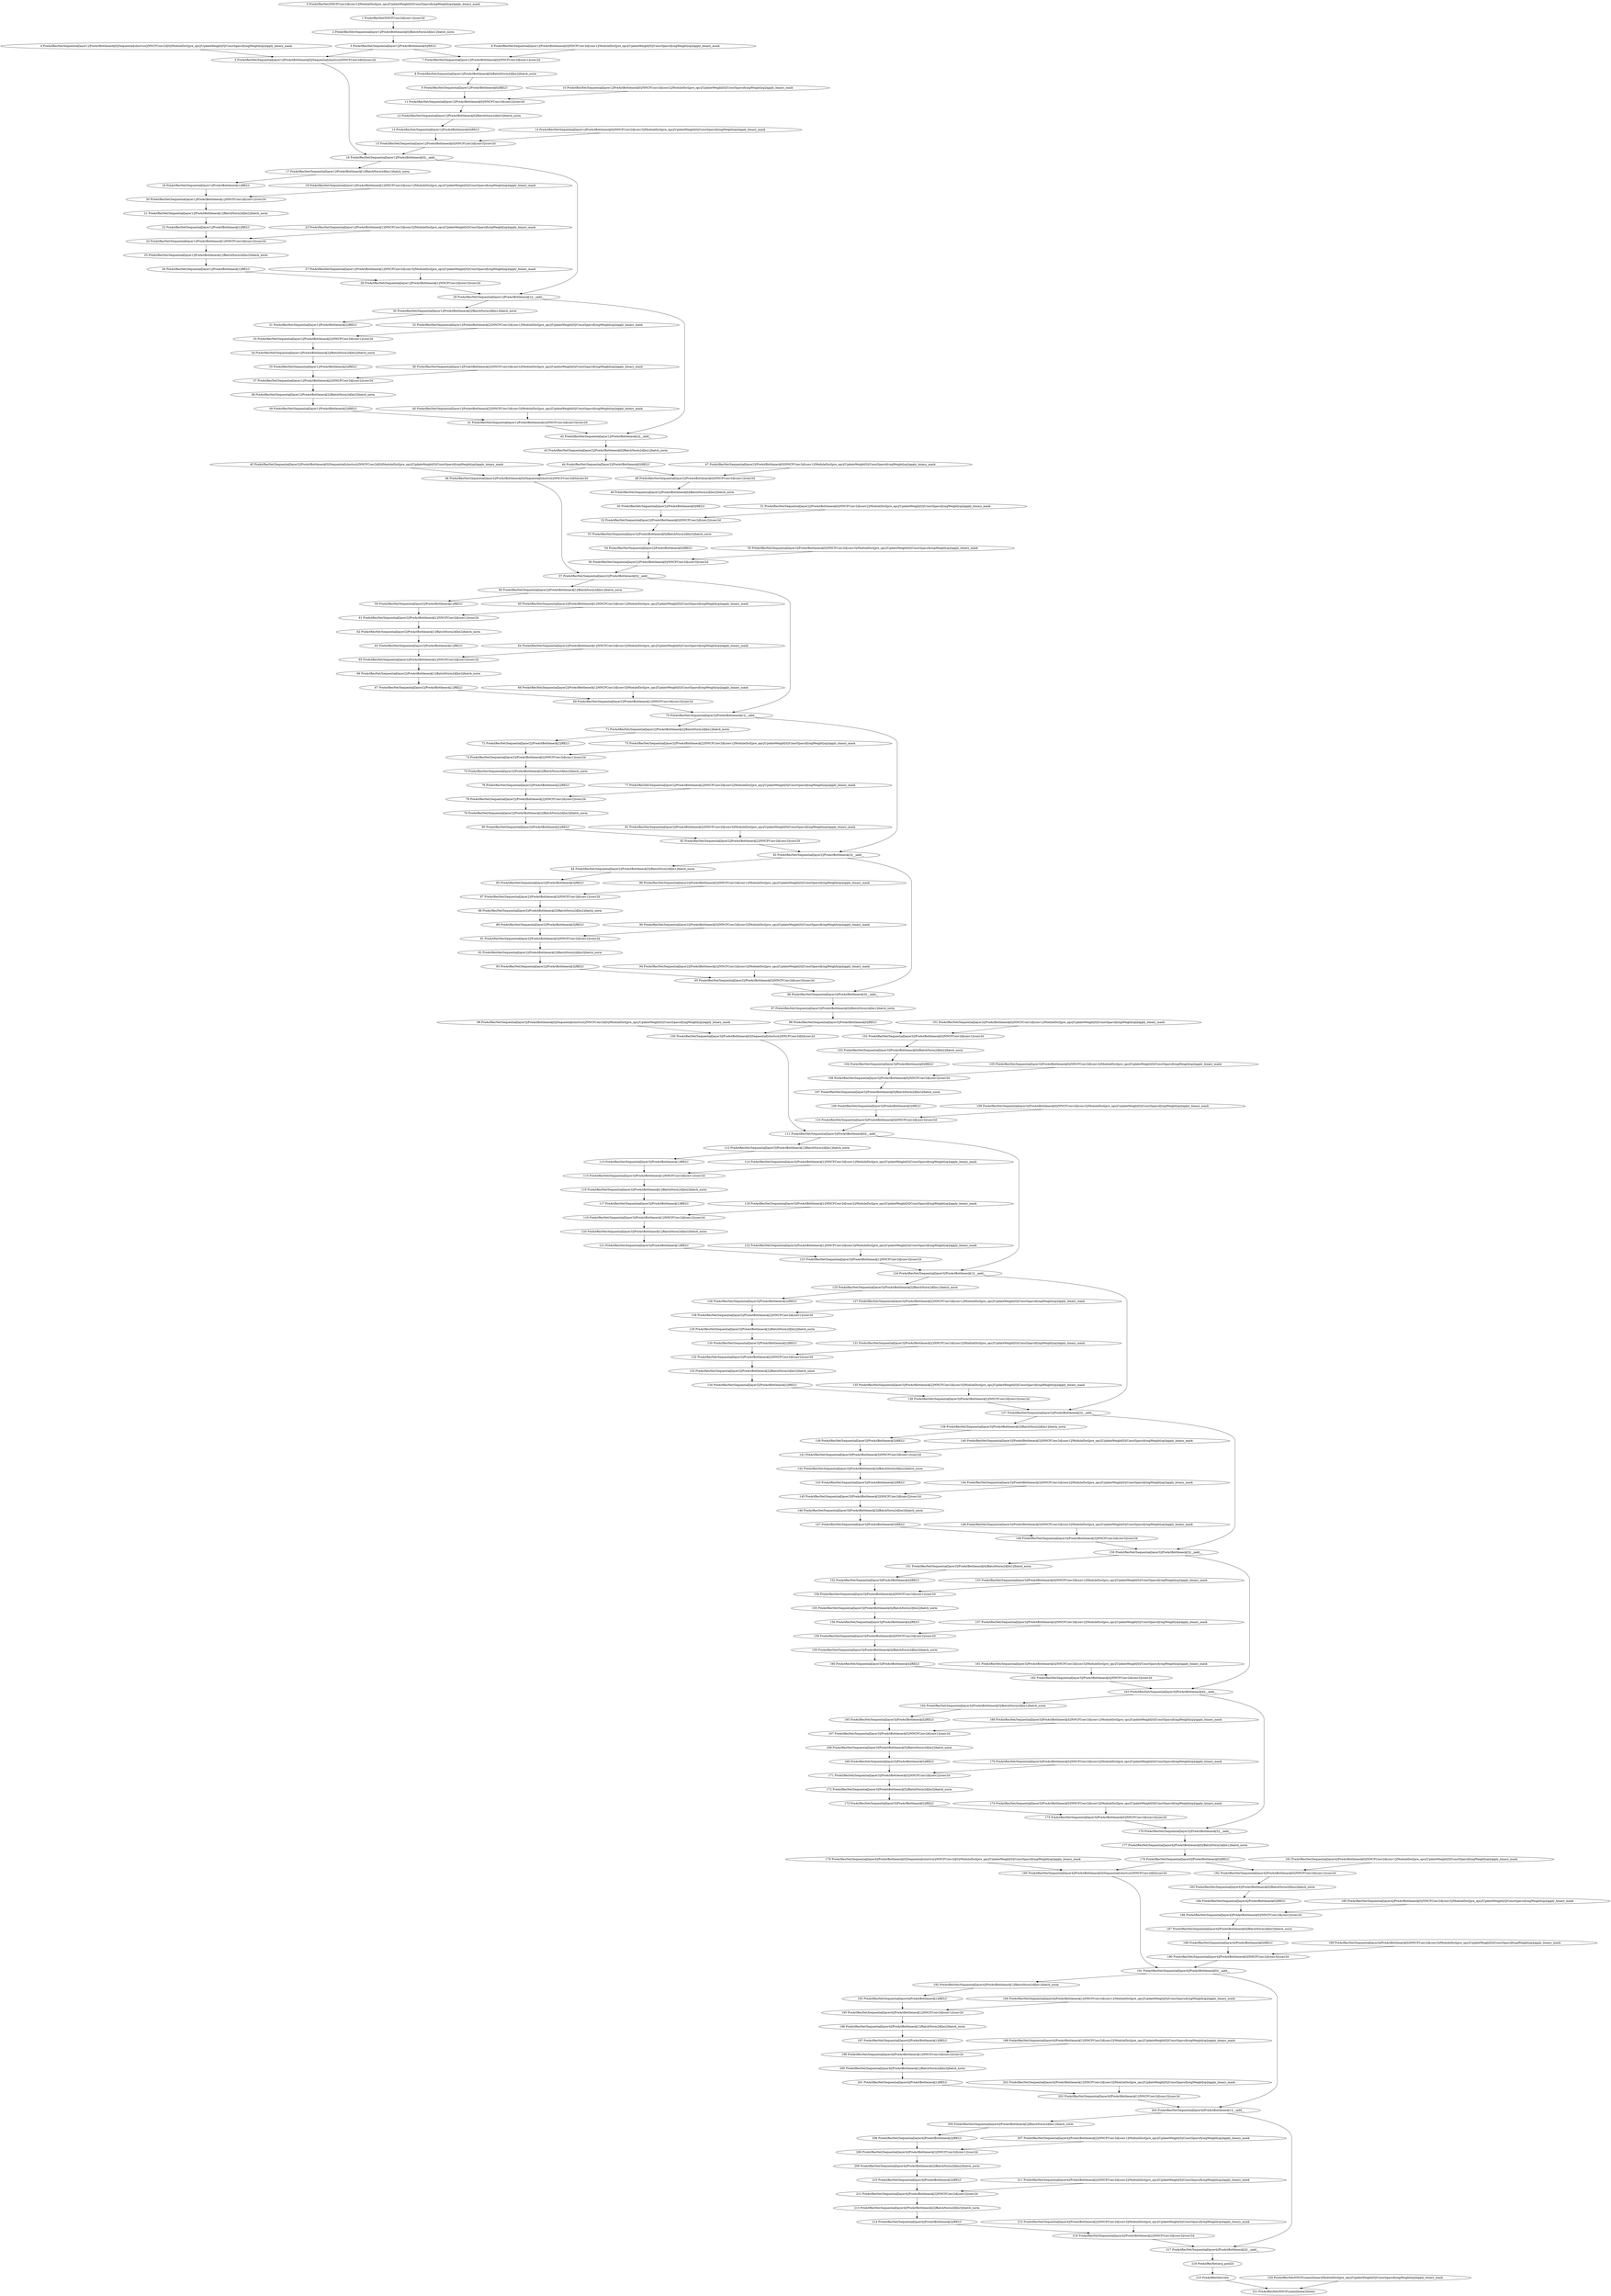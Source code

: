strict digraph  {
"0 PreActResNet/NNCFConv2d[conv1]/ModuleDict[pre_ops]/UpdateWeight[0]/ConstSparsifyingWeight[op]/apply_binary_mask" [id=0, scope="PreActResNet/NNCFConv2d[conv1]/ModuleDict[pre_ops]/UpdateWeight[0]/ConstSparsifyingWeight[op]", type=apply_binary_mask];
"1 PreActResNet/NNCFConv2d[conv1]/conv2d" [id=1, scope="PreActResNet/NNCFConv2d[conv1]", type=conv2d];
"2 PreActResNet/Sequential[layer1]/PreActBottleneck[0]/BatchNorm2d[bn1]/batch_norm" [id=2, scope="PreActResNet/Sequential[layer1]/PreActBottleneck[0]/BatchNorm2d[bn1]", type=batch_norm];
"3 PreActResNet/Sequential[layer1]/PreActBottleneck[0]/RELU" [id=3, scope="PreActResNet/Sequential[layer1]/PreActBottleneck[0]", type=RELU];
"4 PreActResNet/Sequential[layer1]/PreActBottleneck[0]/Sequential[shortcut]/NNCFConv2d[0]/ModuleDict[pre_ops]/UpdateWeight[0]/ConstSparsifyingWeight[op]/apply_binary_mask" [id=4, scope="PreActResNet/Sequential[layer1]/PreActBottleneck[0]/Sequential[shortcut]/NNCFConv2d[0]/ModuleDict[pre_ops]/UpdateWeight[0]/ConstSparsifyingWeight[op]", type=apply_binary_mask];
"5 PreActResNet/Sequential[layer1]/PreActBottleneck[0]/Sequential[shortcut]/NNCFConv2d[0]/conv2d" [id=5, scope="PreActResNet/Sequential[layer1]/PreActBottleneck[0]/Sequential[shortcut]/NNCFConv2d[0]", type=conv2d];
"6 PreActResNet/Sequential[layer1]/PreActBottleneck[0]/NNCFConv2d[conv1]/ModuleDict[pre_ops]/UpdateWeight[0]/ConstSparsifyingWeight[op]/apply_binary_mask" [id=6, scope="PreActResNet/Sequential[layer1]/PreActBottleneck[0]/NNCFConv2d[conv1]/ModuleDict[pre_ops]/UpdateWeight[0]/ConstSparsifyingWeight[op]", type=apply_binary_mask];
"7 PreActResNet/Sequential[layer1]/PreActBottleneck[0]/NNCFConv2d[conv1]/conv2d" [id=7, scope="PreActResNet/Sequential[layer1]/PreActBottleneck[0]/NNCFConv2d[conv1]", type=conv2d];
"8 PreActResNet/Sequential[layer1]/PreActBottleneck[0]/BatchNorm2d[bn2]/batch_norm" [id=8, scope="PreActResNet/Sequential[layer1]/PreActBottleneck[0]/BatchNorm2d[bn2]", type=batch_norm];
"9 PreActResNet/Sequential[layer1]/PreActBottleneck[0]/RELU" [id=9, scope="PreActResNet/Sequential[layer1]/PreActBottleneck[0]", type=RELU];
"10 PreActResNet/Sequential[layer1]/PreActBottleneck[0]/NNCFConv2d[conv2]/ModuleDict[pre_ops]/UpdateWeight[0]/ConstSparsifyingWeight[op]/apply_binary_mask" [id=10, scope="PreActResNet/Sequential[layer1]/PreActBottleneck[0]/NNCFConv2d[conv2]/ModuleDict[pre_ops]/UpdateWeight[0]/ConstSparsifyingWeight[op]", type=apply_binary_mask];
"11 PreActResNet/Sequential[layer1]/PreActBottleneck[0]/NNCFConv2d[conv2]/conv2d" [id=11, scope="PreActResNet/Sequential[layer1]/PreActBottleneck[0]/NNCFConv2d[conv2]", type=conv2d];
"12 PreActResNet/Sequential[layer1]/PreActBottleneck[0]/BatchNorm2d[bn3]/batch_norm" [id=12, scope="PreActResNet/Sequential[layer1]/PreActBottleneck[0]/BatchNorm2d[bn3]", type=batch_norm];
"13 PreActResNet/Sequential[layer1]/PreActBottleneck[0]/RELU" [id=13, scope="PreActResNet/Sequential[layer1]/PreActBottleneck[0]", type=RELU];
"14 PreActResNet/Sequential[layer1]/PreActBottleneck[0]/NNCFConv2d[conv3]/ModuleDict[pre_ops]/UpdateWeight[0]/ConstSparsifyingWeight[op]/apply_binary_mask" [id=14, scope="PreActResNet/Sequential[layer1]/PreActBottleneck[0]/NNCFConv2d[conv3]/ModuleDict[pre_ops]/UpdateWeight[0]/ConstSparsifyingWeight[op]", type=apply_binary_mask];
"15 PreActResNet/Sequential[layer1]/PreActBottleneck[0]/NNCFConv2d[conv3]/conv2d" [id=15, scope="PreActResNet/Sequential[layer1]/PreActBottleneck[0]/NNCFConv2d[conv3]", type=conv2d];
"16 PreActResNet/Sequential[layer1]/PreActBottleneck[0]/__iadd__" [id=16, scope="PreActResNet/Sequential[layer1]/PreActBottleneck[0]", type=__iadd__];
"17 PreActResNet/Sequential[layer1]/PreActBottleneck[1]/BatchNorm2d[bn1]/batch_norm" [id=17, scope="PreActResNet/Sequential[layer1]/PreActBottleneck[1]/BatchNorm2d[bn1]", type=batch_norm];
"18 PreActResNet/Sequential[layer1]/PreActBottleneck[1]/RELU" [id=18, scope="PreActResNet/Sequential[layer1]/PreActBottleneck[1]", type=RELU];
"19 PreActResNet/Sequential[layer1]/PreActBottleneck[1]/NNCFConv2d[conv1]/ModuleDict[pre_ops]/UpdateWeight[0]/ConstSparsifyingWeight[op]/apply_binary_mask" [id=19, scope="PreActResNet/Sequential[layer1]/PreActBottleneck[1]/NNCFConv2d[conv1]/ModuleDict[pre_ops]/UpdateWeight[0]/ConstSparsifyingWeight[op]", type=apply_binary_mask];
"20 PreActResNet/Sequential[layer1]/PreActBottleneck[1]/NNCFConv2d[conv1]/conv2d" [id=20, scope="PreActResNet/Sequential[layer1]/PreActBottleneck[1]/NNCFConv2d[conv1]", type=conv2d];
"21 PreActResNet/Sequential[layer1]/PreActBottleneck[1]/BatchNorm2d[bn2]/batch_norm" [id=21, scope="PreActResNet/Sequential[layer1]/PreActBottleneck[1]/BatchNorm2d[bn2]", type=batch_norm];
"22 PreActResNet/Sequential[layer1]/PreActBottleneck[1]/RELU" [id=22, scope="PreActResNet/Sequential[layer1]/PreActBottleneck[1]", type=RELU];
"23 PreActResNet/Sequential[layer1]/PreActBottleneck[1]/NNCFConv2d[conv2]/ModuleDict[pre_ops]/UpdateWeight[0]/ConstSparsifyingWeight[op]/apply_binary_mask" [id=23, scope="PreActResNet/Sequential[layer1]/PreActBottleneck[1]/NNCFConv2d[conv2]/ModuleDict[pre_ops]/UpdateWeight[0]/ConstSparsifyingWeight[op]", type=apply_binary_mask];
"24 PreActResNet/Sequential[layer1]/PreActBottleneck[1]/NNCFConv2d[conv2]/conv2d" [id=24, scope="PreActResNet/Sequential[layer1]/PreActBottleneck[1]/NNCFConv2d[conv2]", type=conv2d];
"25 PreActResNet/Sequential[layer1]/PreActBottleneck[1]/BatchNorm2d[bn3]/batch_norm" [id=25, scope="PreActResNet/Sequential[layer1]/PreActBottleneck[1]/BatchNorm2d[bn3]", type=batch_norm];
"26 PreActResNet/Sequential[layer1]/PreActBottleneck[1]/RELU" [id=26, scope="PreActResNet/Sequential[layer1]/PreActBottleneck[1]", type=RELU];
"27 PreActResNet/Sequential[layer1]/PreActBottleneck[1]/NNCFConv2d[conv3]/ModuleDict[pre_ops]/UpdateWeight[0]/ConstSparsifyingWeight[op]/apply_binary_mask" [id=27, scope="PreActResNet/Sequential[layer1]/PreActBottleneck[1]/NNCFConv2d[conv3]/ModuleDict[pre_ops]/UpdateWeight[0]/ConstSparsifyingWeight[op]", type=apply_binary_mask];
"28 PreActResNet/Sequential[layer1]/PreActBottleneck[1]/NNCFConv2d[conv3]/conv2d" [id=28, scope="PreActResNet/Sequential[layer1]/PreActBottleneck[1]/NNCFConv2d[conv3]", type=conv2d];
"29 PreActResNet/Sequential[layer1]/PreActBottleneck[1]/__iadd__" [id=29, scope="PreActResNet/Sequential[layer1]/PreActBottleneck[1]", type=__iadd__];
"30 PreActResNet/Sequential[layer1]/PreActBottleneck[2]/BatchNorm2d[bn1]/batch_norm" [id=30, scope="PreActResNet/Sequential[layer1]/PreActBottleneck[2]/BatchNorm2d[bn1]", type=batch_norm];
"31 PreActResNet/Sequential[layer1]/PreActBottleneck[2]/RELU" [id=31, scope="PreActResNet/Sequential[layer1]/PreActBottleneck[2]", type=RELU];
"32 PreActResNet/Sequential[layer1]/PreActBottleneck[2]/NNCFConv2d[conv1]/ModuleDict[pre_ops]/UpdateWeight[0]/ConstSparsifyingWeight[op]/apply_binary_mask" [id=32, scope="PreActResNet/Sequential[layer1]/PreActBottleneck[2]/NNCFConv2d[conv1]/ModuleDict[pre_ops]/UpdateWeight[0]/ConstSparsifyingWeight[op]", type=apply_binary_mask];
"33 PreActResNet/Sequential[layer1]/PreActBottleneck[2]/NNCFConv2d[conv1]/conv2d" [id=33, scope="PreActResNet/Sequential[layer1]/PreActBottleneck[2]/NNCFConv2d[conv1]", type=conv2d];
"34 PreActResNet/Sequential[layer1]/PreActBottleneck[2]/BatchNorm2d[bn2]/batch_norm" [id=34, scope="PreActResNet/Sequential[layer1]/PreActBottleneck[2]/BatchNorm2d[bn2]", type=batch_norm];
"35 PreActResNet/Sequential[layer1]/PreActBottleneck[2]/RELU" [id=35, scope="PreActResNet/Sequential[layer1]/PreActBottleneck[2]", type=RELU];
"36 PreActResNet/Sequential[layer1]/PreActBottleneck[2]/NNCFConv2d[conv2]/ModuleDict[pre_ops]/UpdateWeight[0]/ConstSparsifyingWeight[op]/apply_binary_mask" [id=36, scope="PreActResNet/Sequential[layer1]/PreActBottleneck[2]/NNCFConv2d[conv2]/ModuleDict[pre_ops]/UpdateWeight[0]/ConstSparsifyingWeight[op]", type=apply_binary_mask];
"37 PreActResNet/Sequential[layer1]/PreActBottleneck[2]/NNCFConv2d[conv2]/conv2d" [id=37, scope="PreActResNet/Sequential[layer1]/PreActBottleneck[2]/NNCFConv2d[conv2]", type=conv2d];
"38 PreActResNet/Sequential[layer1]/PreActBottleneck[2]/BatchNorm2d[bn3]/batch_norm" [id=38, scope="PreActResNet/Sequential[layer1]/PreActBottleneck[2]/BatchNorm2d[bn3]", type=batch_norm];
"39 PreActResNet/Sequential[layer1]/PreActBottleneck[2]/RELU" [id=39, scope="PreActResNet/Sequential[layer1]/PreActBottleneck[2]", type=RELU];
"40 PreActResNet/Sequential[layer1]/PreActBottleneck[2]/NNCFConv2d[conv3]/ModuleDict[pre_ops]/UpdateWeight[0]/ConstSparsifyingWeight[op]/apply_binary_mask" [id=40, scope="PreActResNet/Sequential[layer1]/PreActBottleneck[2]/NNCFConv2d[conv3]/ModuleDict[pre_ops]/UpdateWeight[0]/ConstSparsifyingWeight[op]", type=apply_binary_mask];
"41 PreActResNet/Sequential[layer1]/PreActBottleneck[2]/NNCFConv2d[conv3]/conv2d" [id=41, scope="PreActResNet/Sequential[layer1]/PreActBottleneck[2]/NNCFConv2d[conv3]", type=conv2d];
"42 PreActResNet/Sequential[layer1]/PreActBottleneck[2]/__iadd__" [id=42, scope="PreActResNet/Sequential[layer1]/PreActBottleneck[2]", type=__iadd__];
"43 PreActResNet/Sequential[layer2]/PreActBottleneck[0]/BatchNorm2d[bn1]/batch_norm" [id=43, scope="PreActResNet/Sequential[layer2]/PreActBottleneck[0]/BatchNorm2d[bn1]", type=batch_norm];
"44 PreActResNet/Sequential[layer2]/PreActBottleneck[0]/RELU" [id=44, scope="PreActResNet/Sequential[layer2]/PreActBottleneck[0]", type=RELU];
"45 PreActResNet/Sequential[layer2]/PreActBottleneck[0]/Sequential[shortcut]/NNCFConv2d[0]/ModuleDict[pre_ops]/UpdateWeight[0]/ConstSparsifyingWeight[op]/apply_binary_mask" [id=45, scope="PreActResNet/Sequential[layer2]/PreActBottleneck[0]/Sequential[shortcut]/NNCFConv2d[0]/ModuleDict[pre_ops]/UpdateWeight[0]/ConstSparsifyingWeight[op]", type=apply_binary_mask];
"46 PreActResNet/Sequential[layer2]/PreActBottleneck[0]/Sequential[shortcut]/NNCFConv2d[0]/conv2d" [id=46, scope="PreActResNet/Sequential[layer2]/PreActBottleneck[0]/Sequential[shortcut]/NNCFConv2d[0]", type=conv2d];
"47 PreActResNet/Sequential[layer2]/PreActBottleneck[0]/NNCFConv2d[conv1]/ModuleDict[pre_ops]/UpdateWeight[0]/ConstSparsifyingWeight[op]/apply_binary_mask" [id=47, scope="PreActResNet/Sequential[layer2]/PreActBottleneck[0]/NNCFConv2d[conv1]/ModuleDict[pre_ops]/UpdateWeight[0]/ConstSparsifyingWeight[op]", type=apply_binary_mask];
"48 PreActResNet/Sequential[layer2]/PreActBottleneck[0]/NNCFConv2d[conv1]/conv2d" [id=48, scope="PreActResNet/Sequential[layer2]/PreActBottleneck[0]/NNCFConv2d[conv1]", type=conv2d];
"49 PreActResNet/Sequential[layer2]/PreActBottleneck[0]/BatchNorm2d[bn2]/batch_norm" [id=49, scope="PreActResNet/Sequential[layer2]/PreActBottleneck[0]/BatchNorm2d[bn2]", type=batch_norm];
"50 PreActResNet/Sequential[layer2]/PreActBottleneck[0]/RELU" [id=50, scope="PreActResNet/Sequential[layer2]/PreActBottleneck[0]", type=RELU];
"51 PreActResNet/Sequential[layer2]/PreActBottleneck[0]/NNCFConv2d[conv2]/ModuleDict[pre_ops]/UpdateWeight[0]/ConstSparsifyingWeight[op]/apply_binary_mask" [id=51, scope="PreActResNet/Sequential[layer2]/PreActBottleneck[0]/NNCFConv2d[conv2]/ModuleDict[pre_ops]/UpdateWeight[0]/ConstSparsifyingWeight[op]", type=apply_binary_mask];
"52 PreActResNet/Sequential[layer2]/PreActBottleneck[0]/NNCFConv2d[conv2]/conv2d" [id=52, scope="PreActResNet/Sequential[layer2]/PreActBottleneck[0]/NNCFConv2d[conv2]", type=conv2d];
"53 PreActResNet/Sequential[layer2]/PreActBottleneck[0]/BatchNorm2d[bn3]/batch_norm" [id=53, scope="PreActResNet/Sequential[layer2]/PreActBottleneck[0]/BatchNorm2d[bn3]", type=batch_norm];
"54 PreActResNet/Sequential[layer2]/PreActBottleneck[0]/RELU" [id=54, scope="PreActResNet/Sequential[layer2]/PreActBottleneck[0]", type=RELU];
"55 PreActResNet/Sequential[layer2]/PreActBottleneck[0]/NNCFConv2d[conv3]/ModuleDict[pre_ops]/UpdateWeight[0]/ConstSparsifyingWeight[op]/apply_binary_mask" [id=55, scope="PreActResNet/Sequential[layer2]/PreActBottleneck[0]/NNCFConv2d[conv3]/ModuleDict[pre_ops]/UpdateWeight[0]/ConstSparsifyingWeight[op]", type=apply_binary_mask];
"56 PreActResNet/Sequential[layer2]/PreActBottleneck[0]/NNCFConv2d[conv3]/conv2d" [id=56, scope="PreActResNet/Sequential[layer2]/PreActBottleneck[0]/NNCFConv2d[conv3]", type=conv2d];
"57 PreActResNet/Sequential[layer2]/PreActBottleneck[0]/__iadd__" [id=57, scope="PreActResNet/Sequential[layer2]/PreActBottleneck[0]", type=__iadd__];
"58 PreActResNet/Sequential[layer2]/PreActBottleneck[1]/BatchNorm2d[bn1]/batch_norm" [id=58, scope="PreActResNet/Sequential[layer2]/PreActBottleneck[1]/BatchNorm2d[bn1]", type=batch_norm];
"59 PreActResNet/Sequential[layer2]/PreActBottleneck[1]/RELU" [id=59, scope="PreActResNet/Sequential[layer2]/PreActBottleneck[1]", type=RELU];
"60 PreActResNet/Sequential[layer2]/PreActBottleneck[1]/NNCFConv2d[conv1]/ModuleDict[pre_ops]/UpdateWeight[0]/ConstSparsifyingWeight[op]/apply_binary_mask" [id=60, scope="PreActResNet/Sequential[layer2]/PreActBottleneck[1]/NNCFConv2d[conv1]/ModuleDict[pre_ops]/UpdateWeight[0]/ConstSparsifyingWeight[op]", type=apply_binary_mask];
"61 PreActResNet/Sequential[layer2]/PreActBottleneck[1]/NNCFConv2d[conv1]/conv2d" [id=61, scope="PreActResNet/Sequential[layer2]/PreActBottleneck[1]/NNCFConv2d[conv1]", type=conv2d];
"62 PreActResNet/Sequential[layer2]/PreActBottleneck[1]/BatchNorm2d[bn2]/batch_norm" [id=62, scope="PreActResNet/Sequential[layer2]/PreActBottleneck[1]/BatchNorm2d[bn2]", type=batch_norm];
"63 PreActResNet/Sequential[layer2]/PreActBottleneck[1]/RELU" [id=63, scope="PreActResNet/Sequential[layer2]/PreActBottleneck[1]", type=RELU];
"64 PreActResNet/Sequential[layer2]/PreActBottleneck[1]/NNCFConv2d[conv2]/ModuleDict[pre_ops]/UpdateWeight[0]/ConstSparsifyingWeight[op]/apply_binary_mask" [id=64, scope="PreActResNet/Sequential[layer2]/PreActBottleneck[1]/NNCFConv2d[conv2]/ModuleDict[pre_ops]/UpdateWeight[0]/ConstSparsifyingWeight[op]", type=apply_binary_mask];
"65 PreActResNet/Sequential[layer2]/PreActBottleneck[1]/NNCFConv2d[conv2]/conv2d" [id=65, scope="PreActResNet/Sequential[layer2]/PreActBottleneck[1]/NNCFConv2d[conv2]", type=conv2d];
"66 PreActResNet/Sequential[layer2]/PreActBottleneck[1]/BatchNorm2d[bn3]/batch_norm" [id=66, scope="PreActResNet/Sequential[layer2]/PreActBottleneck[1]/BatchNorm2d[bn3]", type=batch_norm];
"67 PreActResNet/Sequential[layer2]/PreActBottleneck[1]/RELU" [id=67, scope="PreActResNet/Sequential[layer2]/PreActBottleneck[1]", type=RELU];
"68 PreActResNet/Sequential[layer2]/PreActBottleneck[1]/NNCFConv2d[conv3]/ModuleDict[pre_ops]/UpdateWeight[0]/ConstSparsifyingWeight[op]/apply_binary_mask" [id=68, scope="PreActResNet/Sequential[layer2]/PreActBottleneck[1]/NNCFConv2d[conv3]/ModuleDict[pre_ops]/UpdateWeight[0]/ConstSparsifyingWeight[op]", type=apply_binary_mask];
"69 PreActResNet/Sequential[layer2]/PreActBottleneck[1]/NNCFConv2d[conv3]/conv2d" [id=69, scope="PreActResNet/Sequential[layer2]/PreActBottleneck[1]/NNCFConv2d[conv3]", type=conv2d];
"70 PreActResNet/Sequential[layer2]/PreActBottleneck[1]/__iadd__" [id=70, scope="PreActResNet/Sequential[layer2]/PreActBottleneck[1]", type=__iadd__];
"71 PreActResNet/Sequential[layer2]/PreActBottleneck[2]/BatchNorm2d[bn1]/batch_norm" [id=71, scope="PreActResNet/Sequential[layer2]/PreActBottleneck[2]/BatchNorm2d[bn1]", type=batch_norm];
"72 PreActResNet/Sequential[layer2]/PreActBottleneck[2]/RELU" [id=72, scope="PreActResNet/Sequential[layer2]/PreActBottleneck[2]", type=RELU];
"73 PreActResNet/Sequential[layer2]/PreActBottleneck[2]/NNCFConv2d[conv1]/ModuleDict[pre_ops]/UpdateWeight[0]/ConstSparsifyingWeight[op]/apply_binary_mask" [id=73, scope="PreActResNet/Sequential[layer2]/PreActBottleneck[2]/NNCFConv2d[conv1]/ModuleDict[pre_ops]/UpdateWeight[0]/ConstSparsifyingWeight[op]", type=apply_binary_mask];
"74 PreActResNet/Sequential[layer2]/PreActBottleneck[2]/NNCFConv2d[conv1]/conv2d" [id=74, scope="PreActResNet/Sequential[layer2]/PreActBottleneck[2]/NNCFConv2d[conv1]", type=conv2d];
"75 PreActResNet/Sequential[layer2]/PreActBottleneck[2]/BatchNorm2d[bn2]/batch_norm" [id=75, scope="PreActResNet/Sequential[layer2]/PreActBottleneck[2]/BatchNorm2d[bn2]", type=batch_norm];
"76 PreActResNet/Sequential[layer2]/PreActBottleneck[2]/RELU" [id=76, scope="PreActResNet/Sequential[layer2]/PreActBottleneck[2]", type=RELU];
"77 PreActResNet/Sequential[layer2]/PreActBottleneck[2]/NNCFConv2d[conv2]/ModuleDict[pre_ops]/UpdateWeight[0]/ConstSparsifyingWeight[op]/apply_binary_mask" [id=77, scope="PreActResNet/Sequential[layer2]/PreActBottleneck[2]/NNCFConv2d[conv2]/ModuleDict[pre_ops]/UpdateWeight[0]/ConstSparsifyingWeight[op]", type=apply_binary_mask];
"78 PreActResNet/Sequential[layer2]/PreActBottleneck[2]/NNCFConv2d[conv2]/conv2d" [id=78, scope="PreActResNet/Sequential[layer2]/PreActBottleneck[2]/NNCFConv2d[conv2]", type=conv2d];
"79 PreActResNet/Sequential[layer2]/PreActBottleneck[2]/BatchNorm2d[bn3]/batch_norm" [id=79, scope="PreActResNet/Sequential[layer2]/PreActBottleneck[2]/BatchNorm2d[bn3]", type=batch_norm];
"80 PreActResNet/Sequential[layer2]/PreActBottleneck[2]/RELU" [id=80, scope="PreActResNet/Sequential[layer2]/PreActBottleneck[2]", type=RELU];
"81 PreActResNet/Sequential[layer2]/PreActBottleneck[2]/NNCFConv2d[conv3]/ModuleDict[pre_ops]/UpdateWeight[0]/ConstSparsifyingWeight[op]/apply_binary_mask" [id=81, scope="PreActResNet/Sequential[layer2]/PreActBottleneck[2]/NNCFConv2d[conv3]/ModuleDict[pre_ops]/UpdateWeight[0]/ConstSparsifyingWeight[op]", type=apply_binary_mask];
"82 PreActResNet/Sequential[layer2]/PreActBottleneck[2]/NNCFConv2d[conv3]/conv2d" [id=82, scope="PreActResNet/Sequential[layer2]/PreActBottleneck[2]/NNCFConv2d[conv3]", type=conv2d];
"83 PreActResNet/Sequential[layer2]/PreActBottleneck[2]/__iadd__" [id=83, scope="PreActResNet/Sequential[layer2]/PreActBottleneck[2]", type=__iadd__];
"84 PreActResNet/Sequential[layer2]/PreActBottleneck[3]/BatchNorm2d[bn1]/batch_norm" [id=84, scope="PreActResNet/Sequential[layer2]/PreActBottleneck[3]/BatchNorm2d[bn1]", type=batch_norm];
"85 PreActResNet/Sequential[layer2]/PreActBottleneck[3]/RELU" [id=85, scope="PreActResNet/Sequential[layer2]/PreActBottleneck[3]", type=RELU];
"86 PreActResNet/Sequential[layer2]/PreActBottleneck[3]/NNCFConv2d[conv1]/ModuleDict[pre_ops]/UpdateWeight[0]/ConstSparsifyingWeight[op]/apply_binary_mask" [id=86, scope="PreActResNet/Sequential[layer2]/PreActBottleneck[3]/NNCFConv2d[conv1]/ModuleDict[pre_ops]/UpdateWeight[0]/ConstSparsifyingWeight[op]", type=apply_binary_mask];
"87 PreActResNet/Sequential[layer2]/PreActBottleneck[3]/NNCFConv2d[conv1]/conv2d" [id=87, scope="PreActResNet/Sequential[layer2]/PreActBottleneck[3]/NNCFConv2d[conv1]", type=conv2d];
"88 PreActResNet/Sequential[layer2]/PreActBottleneck[3]/BatchNorm2d[bn2]/batch_norm" [id=88, scope="PreActResNet/Sequential[layer2]/PreActBottleneck[3]/BatchNorm2d[bn2]", type=batch_norm];
"89 PreActResNet/Sequential[layer2]/PreActBottleneck[3]/RELU" [id=89, scope="PreActResNet/Sequential[layer2]/PreActBottleneck[3]", type=RELU];
"90 PreActResNet/Sequential[layer2]/PreActBottleneck[3]/NNCFConv2d[conv2]/ModuleDict[pre_ops]/UpdateWeight[0]/ConstSparsifyingWeight[op]/apply_binary_mask" [id=90, scope="PreActResNet/Sequential[layer2]/PreActBottleneck[3]/NNCFConv2d[conv2]/ModuleDict[pre_ops]/UpdateWeight[0]/ConstSparsifyingWeight[op]", type=apply_binary_mask];
"91 PreActResNet/Sequential[layer2]/PreActBottleneck[3]/NNCFConv2d[conv2]/conv2d" [id=91, scope="PreActResNet/Sequential[layer2]/PreActBottleneck[3]/NNCFConv2d[conv2]", type=conv2d];
"92 PreActResNet/Sequential[layer2]/PreActBottleneck[3]/BatchNorm2d[bn3]/batch_norm" [id=92, scope="PreActResNet/Sequential[layer2]/PreActBottleneck[3]/BatchNorm2d[bn3]", type=batch_norm];
"93 PreActResNet/Sequential[layer2]/PreActBottleneck[3]/RELU" [id=93, scope="PreActResNet/Sequential[layer2]/PreActBottleneck[3]", type=RELU];
"94 PreActResNet/Sequential[layer2]/PreActBottleneck[3]/NNCFConv2d[conv3]/ModuleDict[pre_ops]/UpdateWeight[0]/ConstSparsifyingWeight[op]/apply_binary_mask" [id=94, scope="PreActResNet/Sequential[layer2]/PreActBottleneck[3]/NNCFConv2d[conv3]/ModuleDict[pre_ops]/UpdateWeight[0]/ConstSparsifyingWeight[op]", type=apply_binary_mask];
"95 PreActResNet/Sequential[layer2]/PreActBottleneck[3]/NNCFConv2d[conv3]/conv2d" [id=95, scope="PreActResNet/Sequential[layer2]/PreActBottleneck[3]/NNCFConv2d[conv3]", type=conv2d];
"96 PreActResNet/Sequential[layer2]/PreActBottleneck[3]/__iadd__" [id=96, scope="PreActResNet/Sequential[layer2]/PreActBottleneck[3]", type=__iadd__];
"97 PreActResNet/Sequential[layer3]/PreActBottleneck[0]/BatchNorm2d[bn1]/batch_norm" [id=97, scope="PreActResNet/Sequential[layer3]/PreActBottleneck[0]/BatchNorm2d[bn1]", type=batch_norm];
"98 PreActResNet/Sequential[layer3]/PreActBottleneck[0]/RELU" [id=98, scope="PreActResNet/Sequential[layer3]/PreActBottleneck[0]", type=RELU];
"99 PreActResNet/Sequential[layer3]/PreActBottleneck[0]/Sequential[shortcut]/NNCFConv2d[0]/ModuleDict[pre_ops]/UpdateWeight[0]/ConstSparsifyingWeight[op]/apply_binary_mask" [id=99, scope="PreActResNet/Sequential[layer3]/PreActBottleneck[0]/Sequential[shortcut]/NNCFConv2d[0]/ModuleDict[pre_ops]/UpdateWeight[0]/ConstSparsifyingWeight[op]", type=apply_binary_mask];
"100 PreActResNet/Sequential[layer3]/PreActBottleneck[0]/Sequential[shortcut]/NNCFConv2d[0]/conv2d" [id=100, scope="PreActResNet/Sequential[layer3]/PreActBottleneck[0]/Sequential[shortcut]/NNCFConv2d[0]", type=conv2d];
"101 PreActResNet/Sequential[layer3]/PreActBottleneck[0]/NNCFConv2d[conv1]/ModuleDict[pre_ops]/UpdateWeight[0]/ConstSparsifyingWeight[op]/apply_binary_mask" [id=101, scope="PreActResNet/Sequential[layer3]/PreActBottleneck[0]/NNCFConv2d[conv1]/ModuleDict[pre_ops]/UpdateWeight[0]/ConstSparsifyingWeight[op]", type=apply_binary_mask];
"102 PreActResNet/Sequential[layer3]/PreActBottleneck[0]/NNCFConv2d[conv1]/conv2d" [id=102, scope="PreActResNet/Sequential[layer3]/PreActBottleneck[0]/NNCFConv2d[conv1]", type=conv2d];
"103 PreActResNet/Sequential[layer3]/PreActBottleneck[0]/BatchNorm2d[bn2]/batch_norm" [id=103, scope="PreActResNet/Sequential[layer3]/PreActBottleneck[0]/BatchNorm2d[bn2]", type=batch_norm];
"104 PreActResNet/Sequential[layer3]/PreActBottleneck[0]/RELU" [id=104, scope="PreActResNet/Sequential[layer3]/PreActBottleneck[0]", type=RELU];
"105 PreActResNet/Sequential[layer3]/PreActBottleneck[0]/NNCFConv2d[conv2]/ModuleDict[pre_ops]/UpdateWeight[0]/ConstSparsifyingWeight[op]/apply_binary_mask" [id=105, scope="PreActResNet/Sequential[layer3]/PreActBottleneck[0]/NNCFConv2d[conv2]/ModuleDict[pre_ops]/UpdateWeight[0]/ConstSparsifyingWeight[op]", type=apply_binary_mask];
"106 PreActResNet/Sequential[layer3]/PreActBottleneck[0]/NNCFConv2d[conv2]/conv2d" [id=106, scope="PreActResNet/Sequential[layer3]/PreActBottleneck[0]/NNCFConv2d[conv2]", type=conv2d];
"107 PreActResNet/Sequential[layer3]/PreActBottleneck[0]/BatchNorm2d[bn3]/batch_norm" [id=107, scope="PreActResNet/Sequential[layer3]/PreActBottleneck[0]/BatchNorm2d[bn3]", type=batch_norm];
"108 PreActResNet/Sequential[layer3]/PreActBottleneck[0]/RELU" [id=108, scope="PreActResNet/Sequential[layer3]/PreActBottleneck[0]", type=RELU];
"109 PreActResNet/Sequential[layer3]/PreActBottleneck[0]/NNCFConv2d[conv3]/ModuleDict[pre_ops]/UpdateWeight[0]/ConstSparsifyingWeight[op]/apply_binary_mask" [id=109, scope="PreActResNet/Sequential[layer3]/PreActBottleneck[0]/NNCFConv2d[conv3]/ModuleDict[pre_ops]/UpdateWeight[0]/ConstSparsifyingWeight[op]", type=apply_binary_mask];
"110 PreActResNet/Sequential[layer3]/PreActBottleneck[0]/NNCFConv2d[conv3]/conv2d" [id=110, scope="PreActResNet/Sequential[layer3]/PreActBottleneck[0]/NNCFConv2d[conv3]", type=conv2d];
"111 PreActResNet/Sequential[layer3]/PreActBottleneck[0]/__iadd__" [id=111, scope="PreActResNet/Sequential[layer3]/PreActBottleneck[0]", type=__iadd__];
"112 PreActResNet/Sequential[layer3]/PreActBottleneck[1]/BatchNorm2d[bn1]/batch_norm" [id=112, scope="PreActResNet/Sequential[layer3]/PreActBottleneck[1]/BatchNorm2d[bn1]", type=batch_norm];
"113 PreActResNet/Sequential[layer3]/PreActBottleneck[1]/RELU" [id=113, scope="PreActResNet/Sequential[layer3]/PreActBottleneck[1]", type=RELU];
"114 PreActResNet/Sequential[layer3]/PreActBottleneck[1]/NNCFConv2d[conv1]/ModuleDict[pre_ops]/UpdateWeight[0]/ConstSparsifyingWeight[op]/apply_binary_mask" [id=114, scope="PreActResNet/Sequential[layer3]/PreActBottleneck[1]/NNCFConv2d[conv1]/ModuleDict[pre_ops]/UpdateWeight[0]/ConstSparsifyingWeight[op]", type=apply_binary_mask];
"115 PreActResNet/Sequential[layer3]/PreActBottleneck[1]/NNCFConv2d[conv1]/conv2d" [id=115, scope="PreActResNet/Sequential[layer3]/PreActBottleneck[1]/NNCFConv2d[conv1]", type=conv2d];
"116 PreActResNet/Sequential[layer3]/PreActBottleneck[1]/BatchNorm2d[bn2]/batch_norm" [id=116, scope="PreActResNet/Sequential[layer3]/PreActBottleneck[1]/BatchNorm2d[bn2]", type=batch_norm];
"117 PreActResNet/Sequential[layer3]/PreActBottleneck[1]/RELU" [id=117, scope="PreActResNet/Sequential[layer3]/PreActBottleneck[1]", type=RELU];
"118 PreActResNet/Sequential[layer3]/PreActBottleneck[1]/NNCFConv2d[conv2]/ModuleDict[pre_ops]/UpdateWeight[0]/ConstSparsifyingWeight[op]/apply_binary_mask" [id=118, scope="PreActResNet/Sequential[layer3]/PreActBottleneck[1]/NNCFConv2d[conv2]/ModuleDict[pre_ops]/UpdateWeight[0]/ConstSparsifyingWeight[op]", type=apply_binary_mask];
"119 PreActResNet/Sequential[layer3]/PreActBottleneck[1]/NNCFConv2d[conv2]/conv2d" [id=119, scope="PreActResNet/Sequential[layer3]/PreActBottleneck[1]/NNCFConv2d[conv2]", type=conv2d];
"120 PreActResNet/Sequential[layer3]/PreActBottleneck[1]/BatchNorm2d[bn3]/batch_norm" [id=120, scope="PreActResNet/Sequential[layer3]/PreActBottleneck[1]/BatchNorm2d[bn3]", type=batch_norm];
"121 PreActResNet/Sequential[layer3]/PreActBottleneck[1]/RELU" [id=121, scope="PreActResNet/Sequential[layer3]/PreActBottleneck[1]", type=RELU];
"122 PreActResNet/Sequential[layer3]/PreActBottleneck[1]/NNCFConv2d[conv3]/ModuleDict[pre_ops]/UpdateWeight[0]/ConstSparsifyingWeight[op]/apply_binary_mask" [id=122, scope="PreActResNet/Sequential[layer3]/PreActBottleneck[1]/NNCFConv2d[conv3]/ModuleDict[pre_ops]/UpdateWeight[0]/ConstSparsifyingWeight[op]", type=apply_binary_mask];
"123 PreActResNet/Sequential[layer3]/PreActBottleneck[1]/NNCFConv2d[conv3]/conv2d" [id=123, scope="PreActResNet/Sequential[layer3]/PreActBottleneck[1]/NNCFConv2d[conv3]", type=conv2d];
"124 PreActResNet/Sequential[layer3]/PreActBottleneck[1]/__iadd__" [id=124, scope="PreActResNet/Sequential[layer3]/PreActBottleneck[1]", type=__iadd__];
"125 PreActResNet/Sequential[layer3]/PreActBottleneck[2]/BatchNorm2d[bn1]/batch_norm" [id=125, scope="PreActResNet/Sequential[layer3]/PreActBottleneck[2]/BatchNorm2d[bn1]", type=batch_norm];
"126 PreActResNet/Sequential[layer3]/PreActBottleneck[2]/RELU" [id=126, scope="PreActResNet/Sequential[layer3]/PreActBottleneck[2]", type=RELU];
"127 PreActResNet/Sequential[layer3]/PreActBottleneck[2]/NNCFConv2d[conv1]/ModuleDict[pre_ops]/UpdateWeight[0]/ConstSparsifyingWeight[op]/apply_binary_mask" [id=127, scope="PreActResNet/Sequential[layer3]/PreActBottleneck[2]/NNCFConv2d[conv1]/ModuleDict[pre_ops]/UpdateWeight[0]/ConstSparsifyingWeight[op]", type=apply_binary_mask];
"128 PreActResNet/Sequential[layer3]/PreActBottleneck[2]/NNCFConv2d[conv1]/conv2d" [id=128, scope="PreActResNet/Sequential[layer3]/PreActBottleneck[2]/NNCFConv2d[conv1]", type=conv2d];
"129 PreActResNet/Sequential[layer3]/PreActBottleneck[2]/BatchNorm2d[bn2]/batch_norm" [id=129, scope="PreActResNet/Sequential[layer3]/PreActBottleneck[2]/BatchNorm2d[bn2]", type=batch_norm];
"130 PreActResNet/Sequential[layer3]/PreActBottleneck[2]/RELU" [id=130, scope="PreActResNet/Sequential[layer3]/PreActBottleneck[2]", type=RELU];
"131 PreActResNet/Sequential[layer3]/PreActBottleneck[2]/NNCFConv2d[conv2]/ModuleDict[pre_ops]/UpdateWeight[0]/ConstSparsifyingWeight[op]/apply_binary_mask" [id=131, scope="PreActResNet/Sequential[layer3]/PreActBottleneck[2]/NNCFConv2d[conv2]/ModuleDict[pre_ops]/UpdateWeight[0]/ConstSparsifyingWeight[op]", type=apply_binary_mask];
"132 PreActResNet/Sequential[layer3]/PreActBottleneck[2]/NNCFConv2d[conv2]/conv2d" [id=132, scope="PreActResNet/Sequential[layer3]/PreActBottleneck[2]/NNCFConv2d[conv2]", type=conv2d];
"133 PreActResNet/Sequential[layer3]/PreActBottleneck[2]/BatchNorm2d[bn3]/batch_norm" [id=133, scope="PreActResNet/Sequential[layer3]/PreActBottleneck[2]/BatchNorm2d[bn3]", type=batch_norm];
"134 PreActResNet/Sequential[layer3]/PreActBottleneck[2]/RELU" [id=134, scope="PreActResNet/Sequential[layer3]/PreActBottleneck[2]", type=RELU];
"135 PreActResNet/Sequential[layer3]/PreActBottleneck[2]/NNCFConv2d[conv3]/ModuleDict[pre_ops]/UpdateWeight[0]/ConstSparsifyingWeight[op]/apply_binary_mask" [id=135, scope="PreActResNet/Sequential[layer3]/PreActBottleneck[2]/NNCFConv2d[conv3]/ModuleDict[pre_ops]/UpdateWeight[0]/ConstSparsifyingWeight[op]", type=apply_binary_mask];
"136 PreActResNet/Sequential[layer3]/PreActBottleneck[2]/NNCFConv2d[conv3]/conv2d" [id=136, scope="PreActResNet/Sequential[layer3]/PreActBottleneck[2]/NNCFConv2d[conv3]", type=conv2d];
"137 PreActResNet/Sequential[layer3]/PreActBottleneck[2]/__iadd__" [id=137, scope="PreActResNet/Sequential[layer3]/PreActBottleneck[2]", type=__iadd__];
"138 PreActResNet/Sequential[layer3]/PreActBottleneck[3]/BatchNorm2d[bn1]/batch_norm" [id=138, scope="PreActResNet/Sequential[layer3]/PreActBottleneck[3]/BatchNorm2d[bn1]", type=batch_norm];
"139 PreActResNet/Sequential[layer3]/PreActBottleneck[3]/RELU" [id=139, scope="PreActResNet/Sequential[layer3]/PreActBottleneck[3]", type=RELU];
"140 PreActResNet/Sequential[layer3]/PreActBottleneck[3]/NNCFConv2d[conv1]/ModuleDict[pre_ops]/UpdateWeight[0]/ConstSparsifyingWeight[op]/apply_binary_mask" [id=140, scope="PreActResNet/Sequential[layer3]/PreActBottleneck[3]/NNCFConv2d[conv1]/ModuleDict[pre_ops]/UpdateWeight[0]/ConstSparsifyingWeight[op]", type=apply_binary_mask];
"141 PreActResNet/Sequential[layer3]/PreActBottleneck[3]/NNCFConv2d[conv1]/conv2d" [id=141, scope="PreActResNet/Sequential[layer3]/PreActBottleneck[3]/NNCFConv2d[conv1]", type=conv2d];
"142 PreActResNet/Sequential[layer3]/PreActBottleneck[3]/BatchNorm2d[bn2]/batch_norm" [id=142, scope="PreActResNet/Sequential[layer3]/PreActBottleneck[3]/BatchNorm2d[bn2]", type=batch_norm];
"143 PreActResNet/Sequential[layer3]/PreActBottleneck[3]/RELU" [id=143, scope="PreActResNet/Sequential[layer3]/PreActBottleneck[3]", type=RELU];
"144 PreActResNet/Sequential[layer3]/PreActBottleneck[3]/NNCFConv2d[conv2]/ModuleDict[pre_ops]/UpdateWeight[0]/ConstSparsifyingWeight[op]/apply_binary_mask" [id=144, scope="PreActResNet/Sequential[layer3]/PreActBottleneck[3]/NNCFConv2d[conv2]/ModuleDict[pre_ops]/UpdateWeight[0]/ConstSparsifyingWeight[op]", type=apply_binary_mask];
"145 PreActResNet/Sequential[layer3]/PreActBottleneck[3]/NNCFConv2d[conv2]/conv2d" [id=145, scope="PreActResNet/Sequential[layer3]/PreActBottleneck[3]/NNCFConv2d[conv2]", type=conv2d];
"146 PreActResNet/Sequential[layer3]/PreActBottleneck[3]/BatchNorm2d[bn3]/batch_norm" [id=146, scope="PreActResNet/Sequential[layer3]/PreActBottleneck[3]/BatchNorm2d[bn3]", type=batch_norm];
"147 PreActResNet/Sequential[layer3]/PreActBottleneck[3]/RELU" [id=147, scope="PreActResNet/Sequential[layer3]/PreActBottleneck[3]", type=RELU];
"148 PreActResNet/Sequential[layer3]/PreActBottleneck[3]/NNCFConv2d[conv3]/ModuleDict[pre_ops]/UpdateWeight[0]/ConstSparsifyingWeight[op]/apply_binary_mask" [id=148, scope="PreActResNet/Sequential[layer3]/PreActBottleneck[3]/NNCFConv2d[conv3]/ModuleDict[pre_ops]/UpdateWeight[0]/ConstSparsifyingWeight[op]", type=apply_binary_mask];
"149 PreActResNet/Sequential[layer3]/PreActBottleneck[3]/NNCFConv2d[conv3]/conv2d" [id=149, scope="PreActResNet/Sequential[layer3]/PreActBottleneck[3]/NNCFConv2d[conv3]", type=conv2d];
"150 PreActResNet/Sequential[layer3]/PreActBottleneck[3]/__iadd__" [id=150, scope="PreActResNet/Sequential[layer3]/PreActBottleneck[3]", type=__iadd__];
"151 PreActResNet/Sequential[layer3]/PreActBottleneck[4]/BatchNorm2d[bn1]/batch_norm" [id=151, scope="PreActResNet/Sequential[layer3]/PreActBottleneck[4]/BatchNorm2d[bn1]", type=batch_norm];
"152 PreActResNet/Sequential[layer3]/PreActBottleneck[4]/RELU" [id=152, scope="PreActResNet/Sequential[layer3]/PreActBottleneck[4]", type=RELU];
"153 PreActResNet/Sequential[layer3]/PreActBottleneck[4]/NNCFConv2d[conv1]/ModuleDict[pre_ops]/UpdateWeight[0]/ConstSparsifyingWeight[op]/apply_binary_mask" [id=153, scope="PreActResNet/Sequential[layer3]/PreActBottleneck[4]/NNCFConv2d[conv1]/ModuleDict[pre_ops]/UpdateWeight[0]/ConstSparsifyingWeight[op]", type=apply_binary_mask];
"154 PreActResNet/Sequential[layer3]/PreActBottleneck[4]/NNCFConv2d[conv1]/conv2d" [id=154, scope="PreActResNet/Sequential[layer3]/PreActBottleneck[4]/NNCFConv2d[conv1]", type=conv2d];
"155 PreActResNet/Sequential[layer3]/PreActBottleneck[4]/BatchNorm2d[bn2]/batch_norm" [id=155, scope="PreActResNet/Sequential[layer3]/PreActBottleneck[4]/BatchNorm2d[bn2]", type=batch_norm];
"156 PreActResNet/Sequential[layer3]/PreActBottleneck[4]/RELU" [id=156, scope="PreActResNet/Sequential[layer3]/PreActBottleneck[4]", type=RELU];
"157 PreActResNet/Sequential[layer3]/PreActBottleneck[4]/NNCFConv2d[conv2]/ModuleDict[pre_ops]/UpdateWeight[0]/ConstSparsifyingWeight[op]/apply_binary_mask" [id=157, scope="PreActResNet/Sequential[layer3]/PreActBottleneck[4]/NNCFConv2d[conv2]/ModuleDict[pre_ops]/UpdateWeight[0]/ConstSparsifyingWeight[op]", type=apply_binary_mask];
"158 PreActResNet/Sequential[layer3]/PreActBottleneck[4]/NNCFConv2d[conv2]/conv2d" [id=158, scope="PreActResNet/Sequential[layer3]/PreActBottleneck[4]/NNCFConv2d[conv2]", type=conv2d];
"159 PreActResNet/Sequential[layer3]/PreActBottleneck[4]/BatchNorm2d[bn3]/batch_norm" [id=159, scope="PreActResNet/Sequential[layer3]/PreActBottleneck[4]/BatchNorm2d[bn3]", type=batch_norm];
"160 PreActResNet/Sequential[layer3]/PreActBottleneck[4]/RELU" [id=160, scope="PreActResNet/Sequential[layer3]/PreActBottleneck[4]", type=RELU];
"161 PreActResNet/Sequential[layer3]/PreActBottleneck[4]/NNCFConv2d[conv3]/ModuleDict[pre_ops]/UpdateWeight[0]/ConstSparsifyingWeight[op]/apply_binary_mask" [id=161, scope="PreActResNet/Sequential[layer3]/PreActBottleneck[4]/NNCFConv2d[conv3]/ModuleDict[pre_ops]/UpdateWeight[0]/ConstSparsifyingWeight[op]", type=apply_binary_mask];
"162 PreActResNet/Sequential[layer3]/PreActBottleneck[4]/NNCFConv2d[conv3]/conv2d" [id=162, scope="PreActResNet/Sequential[layer3]/PreActBottleneck[4]/NNCFConv2d[conv3]", type=conv2d];
"163 PreActResNet/Sequential[layer3]/PreActBottleneck[4]/__iadd__" [id=163, scope="PreActResNet/Sequential[layer3]/PreActBottleneck[4]", type=__iadd__];
"164 PreActResNet/Sequential[layer3]/PreActBottleneck[5]/BatchNorm2d[bn1]/batch_norm" [id=164, scope="PreActResNet/Sequential[layer3]/PreActBottleneck[5]/BatchNorm2d[bn1]", type=batch_norm];
"165 PreActResNet/Sequential[layer3]/PreActBottleneck[5]/RELU" [id=165, scope="PreActResNet/Sequential[layer3]/PreActBottleneck[5]", type=RELU];
"166 PreActResNet/Sequential[layer3]/PreActBottleneck[5]/NNCFConv2d[conv1]/ModuleDict[pre_ops]/UpdateWeight[0]/ConstSparsifyingWeight[op]/apply_binary_mask" [id=166, scope="PreActResNet/Sequential[layer3]/PreActBottleneck[5]/NNCFConv2d[conv1]/ModuleDict[pre_ops]/UpdateWeight[0]/ConstSparsifyingWeight[op]", type=apply_binary_mask];
"167 PreActResNet/Sequential[layer3]/PreActBottleneck[5]/NNCFConv2d[conv1]/conv2d" [id=167, scope="PreActResNet/Sequential[layer3]/PreActBottleneck[5]/NNCFConv2d[conv1]", type=conv2d];
"168 PreActResNet/Sequential[layer3]/PreActBottleneck[5]/BatchNorm2d[bn2]/batch_norm" [id=168, scope="PreActResNet/Sequential[layer3]/PreActBottleneck[5]/BatchNorm2d[bn2]", type=batch_norm];
"169 PreActResNet/Sequential[layer3]/PreActBottleneck[5]/RELU" [id=169, scope="PreActResNet/Sequential[layer3]/PreActBottleneck[5]", type=RELU];
"170 PreActResNet/Sequential[layer3]/PreActBottleneck[5]/NNCFConv2d[conv2]/ModuleDict[pre_ops]/UpdateWeight[0]/ConstSparsifyingWeight[op]/apply_binary_mask" [id=170, scope="PreActResNet/Sequential[layer3]/PreActBottleneck[5]/NNCFConv2d[conv2]/ModuleDict[pre_ops]/UpdateWeight[0]/ConstSparsifyingWeight[op]", type=apply_binary_mask];
"171 PreActResNet/Sequential[layer3]/PreActBottleneck[5]/NNCFConv2d[conv2]/conv2d" [id=171, scope="PreActResNet/Sequential[layer3]/PreActBottleneck[5]/NNCFConv2d[conv2]", type=conv2d];
"172 PreActResNet/Sequential[layer3]/PreActBottleneck[5]/BatchNorm2d[bn3]/batch_norm" [id=172, scope="PreActResNet/Sequential[layer3]/PreActBottleneck[5]/BatchNorm2d[bn3]", type=batch_norm];
"173 PreActResNet/Sequential[layer3]/PreActBottleneck[5]/RELU" [id=173, scope="PreActResNet/Sequential[layer3]/PreActBottleneck[5]", type=RELU];
"174 PreActResNet/Sequential[layer3]/PreActBottleneck[5]/NNCFConv2d[conv3]/ModuleDict[pre_ops]/UpdateWeight[0]/ConstSparsifyingWeight[op]/apply_binary_mask" [id=174, scope="PreActResNet/Sequential[layer3]/PreActBottleneck[5]/NNCFConv2d[conv3]/ModuleDict[pre_ops]/UpdateWeight[0]/ConstSparsifyingWeight[op]", type=apply_binary_mask];
"175 PreActResNet/Sequential[layer3]/PreActBottleneck[5]/NNCFConv2d[conv3]/conv2d" [id=175, scope="PreActResNet/Sequential[layer3]/PreActBottleneck[5]/NNCFConv2d[conv3]", type=conv2d];
"176 PreActResNet/Sequential[layer3]/PreActBottleneck[5]/__iadd__" [id=176, scope="PreActResNet/Sequential[layer3]/PreActBottleneck[5]", type=__iadd__];
"177 PreActResNet/Sequential[layer4]/PreActBottleneck[0]/BatchNorm2d[bn1]/batch_norm" [id=177, scope="PreActResNet/Sequential[layer4]/PreActBottleneck[0]/BatchNorm2d[bn1]", type=batch_norm];
"178 PreActResNet/Sequential[layer4]/PreActBottleneck[0]/RELU" [id=178, scope="PreActResNet/Sequential[layer4]/PreActBottleneck[0]", type=RELU];
"179 PreActResNet/Sequential[layer4]/PreActBottleneck[0]/Sequential[shortcut]/NNCFConv2d[0]/ModuleDict[pre_ops]/UpdateWeight[0]/ConstSparsifyingWeight[op]/apply_binary_mask" [id=179, scope="PreActResNet/Sequential[layer4]/PreActBottleneck[0]/Sequential[shortcut]/NNCFConv2d[0]/ModuleDict[pre_ops]/UpdateWeight[0]/ConstSparsifyingWeight[op]", type=apply_binary_mask];
"180 PreActResNet/Sequential[layer4]/PreActBottleneck[0]/Sequential[shortcut]/NNCFConv2d[0]/conv2d" [id=180, scope="PreActResNet/Sequential[layer4]/PreActBottleneck[0]/Sequential[shortcut]/NNCFConv2d[0]", type=conv2d];
"181 PreActResNet/Sequential[layer4]/PreActBottleneck[0]/NNCFConv2d[conv1]/ModuleDict[pre_ops]/UpdateWeight[0]/ConstSparsifyingWeight[op]/apply_binary_mask" [id=181, scope="PreActResNet/Sequential[layer4]/PreActBottleneck[0]/NNCFConv2d[conv1]/ModuleDict[pre_ops]/UpdateWeight[0]/ConstSparsifyingWeight[op]", type=apply_binary_mask];
"182 PreActResNet/Sequential[layer4]/PreActBottleneck[0]/NNCFConv2d[conv1]/conv2d" [id=182, scope="PreActResNet/Sequential[layer4]/PreActBottleneck[0]/NNCFConv2d[conv1]", type=conv2d];
"183 PreActResNet/Sequential[layer4]/PreActBottleneck[0]/BatchNorm2d[bn2]/batch_norm" [id=183, scope="PreActResNet/Sequential[layer4]/PreActBottleneck[0]/BatchNorm2d[bn2]", type=batch_norm];
"184 PreActResNet/Sequential[layer4]/PreActBottleneck[0]/RELU" [id=184, scope="PreActResNet/Sequential[layer4]/PreActBottleneck[0]", type=RELU];
"185 PreActResNet/Sequential[layer4]/PreActBottleneck[0]/NNCFConv2d[conv2]/ModuleDict[pre_ops]/UpdateWeight[0]/ConstSparsifyingWeight[op]/apply_binary_mask" [id=185, scope="PreActResNet/Sequential[layer4]/PreActBottleneck[0]/NNCFConv2d[conv2]/ModuleDict[pre_ops]/UpdateWeight[0]/ConstSparsifyingWeight[op]", type=apply_binary_mask];
"186 PreActResNet/Sequential[layer4]/PreActBottleneck[0]/NNCFConv2d[conv2]/conv2d" [id=186, scope="PreActResNet/Sequential[layer4]/PreActBottleneck[0]/NNCFConv2d[conv2]", type=conv2d];
"187 PreActResNet/Sequential[layer4]/PreActBottleneck[0]/BatchNorm2d[bn3]/batch_norm" [id=187, scope="PreActResNet/Sequential[layer4]/PreActBottleneck[0]/BatchNorm2d[bn3]", type=batch_norm];
"188 PreActResNet/Sequential[layer4]/PreActBottleneck[0]/RELU" [id=188, scope="PreActResNet/Sequential[layer4]/PreActBottleneck[0]", type=RELU];
"189 PreActResNet/Sequential[layer4]/PreActBottleneck[0]/NNCFConv2d[conv3]/ModuleDict[pre_ops]/UpdateWeight[0]/ConstSparsifyingWeight[op]/apply_binary_mask" [id=189, scope="PreActResNet/Sequential[layer4]/PreActBottleneck[0]/NNCFConv2d[conv3]/ModuleDict[pre_ops]/UpdateWeight[0]/ConstSparsifyingWeight[op]", type=apply_binary_mask];
"190 PreActResNet/Sequential[layer4]/PreActBottleneck[0]/NNCFConv2d[conv3]/conv2d" [id=190, scope="PreActResNet/Sequential[layer4]/PreActBottleneck[0]/NNCFConv2d[conv3]", type=conv2d];
"191 PreActResNet/Sequential[layer4]/PreActBottleneck[0]/__iadd__" [id=191, scope="PreActResNet/Sequential[layer4]/PreActBottleneck[0]", type=__iadd__];
"192 PreActResNet/Sequential[layer4]/PreActBottleneck[1]/BatchNorm2d[bn1]/batch_norm" [id=192, scope="PreActResNet/Sequential[layer4]/PreActBottleneck[1]/BatchNorm2d[bn1]", type=batch_norm];
"193 PreActResNet/Sequential[layer4]/PreActBottleneck[1]/RELU" [id=193, scope="PreActResNet/Sequential[layer4]/PreActBottleneck[1]", type=RELU];
"194 PreActResNet/Sequential[layer4]/PreActBottleneck[1]/NNCFConv2d[conv1]/ModuleDict[pre_ops]/UpdateWeight[0]/ConstSparsifyingWeight[op]/apply_binary_mask" [id=194, scope="PreActResNet/Sequential[layer4]/PreActBottleneck[1]/NNCFConv2d[conv1]/ModuleDict[pre_ops]/UpdateWeight[0]/ConstSparsifyingWeight[op]", type=apply_binary_mask];
"195 PreActResNet/Sequential[layer4]/PreActBottleneck[1]/NNCFConv2d[conv1]/conv2d" [id=195, scope="PreActResNet/Sequential[layer4]/PreActBottleneck[1]/NNCFConv2d[conv1]", type=conv2d];
"196 PreActResNet/Sequential[layer4]/PreActBottleneck[1]/BatchNorm2d[bn2]/batch_norm" [id=196, scope="PreActResNet/Sequential[layer4]/PreActBottleneck[1]/BatchNorm2d[bn2]", type=batch_norm];
"197 PreActResNet/Sequential[layer4]/PreActBottleneck[1]/RELU" [id=197, scope="PreActResNet/Sequential[layer4]/PreActBottleneck[1]", type=RELU];
"198 PreActResNet/Sequential[layer4]/PreActBottleneck[1]/NNCFConv2d[conv2]/ModuleDict[pre_ops]/UpdateWeight[0]/ConstSparsifyingWeight[op]/apply_binary_mask" [id=198, scope="PreActResNet/Sequential[layer4]/PreActBottleneck[1]/NNCFConv2d[conv2]/ModuleDict[pre_ops]/UpdateWeight[0]/ConstSparsifyingWeight[op]", type=apply_binary_mask];
"199 PreActResNet/Sequential[layer4]/PreActBottleneck[1]/NNCFConv2d[conv2]/conv2d" [id=199, scope="PreActResNet/Sequential[layer4]/PreActBottleneck[1]/NNCFConv2d[conv2]", type=conv2d];
"200 PreActResNet/Sequential[layer4]/PreActBottleneck[1]/BatchNorm2d[bn3]/batch_norm" [id=200, scope="PreActResNet/Sequential[layer4]/PreActBottleneck[1]/BatchNorm2d[bn3]", type=batch_norm];
"201 PreActResNet/Sequential[layer4]/PreActBottleneck[1]/RELU" [id=201, scope="PreActResNet/Sequential[layer4]/PreActBottleneck[1]", type=RELU];
"202 PreActResNet/Sequential[layer4]/PreActBottleneck[1]/NNCFConv2d[conv3]/ModuleDict[pre_ops]/UpdateWeight[0]/ConstSparsifyingWeight[op]/apply_binary_mask" [id=202, scope="PreActResNet/Sequential[layer4]/PreActBottleneck[1]/NNCFConv2d[conv3]/ModuleDict[pre_ops]/UpdateWeight[0]/ConstSparsifyingWeight[op]", type=apply_binary_mask];
"203 PreActResNet/Sequential[layer4]/PreActBottleneck[1]/NNCFConv2d[conv3]/conv2d" [id=203, scope="PreActResNet/Sequential[layer4]/PreActBottleneck[1]/NNCFConv2d[conv3]", type=conv2d];
"204 PreActResNet/Sequential[layer4]/PreActBottleneck[1]/__iadd__" [id=204, scope="PreActResNet/Sequential[layer4]/PreActBottleneck[1]", type=__iadd__];
"205 PreActResNet/Sequential[layer4]/PreActBottleneck[2]/BatchNorm2d[bn1]/batch_norm" [id=205, scope="PreActResNet/Sequential[layer4]/PreActBottleneck[2]/BatchNorm2d[bn1]", type=batch_norm];
"206 PreActResNet/Sequential[layer4]/PreActBottleneck[2]/RELU" [id=206, scope="PreActResNet/Sequential[layer4]/PreActBottleneck[2]", type=RELU];
"207 PreActResNet/Sequential[layer4]/PreActBottleneck[2]/NNCFConv2d[conv1]/ModuleDict[pre_ops]/UpdateWeight[0]/ConstSparsifyingWeight[op]/apply_binary_mask" [id=207, scope="PreActResNet/Sequential[layer4]/PreActBottleneck[2]/NNCFConv2d[conv1]/ModuleDict[pre_ops]/UpdateWeight[0]/ConstSparsifyingWeight[op]", type=apply_binary_mask];
"208 PreActResNet/Sequential[layer4]/PreActBottleneck[2]/NNCFConv2d[conv1]/conv2d" [id=208, scope="PreActResNet/Sequential[layer4]/PreActBottleneck[2]/NNCFConv2d[conv1]", type=conv2d];
"209 PreActResNet/Sequential[layer4]/PreActBottleneck[2]/BatchNorm2d[bn2]/batch_norm" [id=209, scope="PreActResNet/Sequential[layer4]/PreActBottleneck[2]/BatchNorm2d[bn2]", type=batch_norm];
"210 PreActResNet/Sequential[layer4]/PreActBottleneck[2]/RELU" [id=210, scope="PreActResNet/Sequential[layer4]/PreActBottleneck[2]", type=RELU];
"211 PreActResNet/Sequential[layer4]/PreActBottleneck[2]/NNCFConv2d[conv2]/ModuleDict[pre_ops]/UpdateWeight[0]/ConstSparsifyingWeight[op]/apply_binary_mask" [id=211, scope="PreActResNet/Sequential[layer4]/PreActBottleneck[2]/NNCFConv2d[conv2]/ModuleDict[pre_ops]/UpdateWeight[0]/ConstSparsifyingWeight[op]", type=apply_binary_mask];
"212 PreActResNet/Sequential[layer4]/PreActBottleneck[2]/NNCFConv2d[conv2]/conv2d" [id=212, scope="PreActResNet/Sequential[layer4]/PreActBottleneck[2]/NNCFConv2d[conv2]", type=conv2d];
"213 PreActResNet/Sequential[layer4]/PreActBottleneck[2]/BatchNorm2d[bn3]/batch_norm" [id=213, scope="PreActResNet/Sequential[layer4]/PreActBottleneck[2]/BatchNorm2d[bn3]", type=batch_norm];
"214 PreActResNet/Sequential[layer4]/PreActBottleneck[2]/RELU" [id=214, scope="PreActResNet/Sequential[layer4]/PreActBottleneck[2]", type=RELU];
"215 PreActResNet/Sequential[layer4]/PreActBottleneck[2]/NNCFConv2d[conv3]/ModuleDict[pre_ops]/UpdateWeight[0]/ConstSparsifyingWeight[op]/apply_binary_mask" [id=215, scope="PreActResNet/Sequential[layer4]/PreActBottleneck[2]/NNCFConv2d[conv3]/ModuleDict[pre_ops]/UpdateWeight[0]/ConstSparsifyingWeight[op]", type=apply_binary_mask];
"216 PreActResNet/Sequential[layer4]/PreActBottleneck[2]/NNCFConv2d[conv3]/conv2d" [id=216, scope="PreActResNet/Sequential[layer4]/PreActBottleneck[2]/NNCFConv2d[conv3]", type=conv2d];
"217 PreActResNet/Sequential[layer4]/PreActBottleneck[2]/__iadd__" [id=217, scope="PreActResNet/Sequential[layer4]/PreActBottleneck[2]", type=__iadd__];
"218 PreActResNet/avg_pool2d" [id=218, scope=PreActResNet, type=avg_pool2d];
"219 PreActResNet/view" [id=219, scope=PreActResNet, type=view];
"220 PreActResNet/NNCFLinear[linear]/ModuleDict[pre_ops]/UpdateWeight[0]/ConstSparsifyingWeight[op]/apply_binary_mask" [id=220, scope="PreActResNet/NNCFLinear[linear]/ModuleDict[pre_ops]/UpdateWeight[0]/ConstSparsifyingWeight[op]", type=apply_binary_mask];
"221 PreActResNet/NNCFLinear[linear]/linear" [id=221, scope="PreActResNet/NNCFLinear[linear]", type=linear];
"0 PreActResNet/NNCFConv2d[conv1]/ModuleDict[pre_ops]/UpdateWeight[0]/ConstSparsifyingWeight[op]/apply_binary_mask" -> "1 PreActResNet/NNCFConv2d[conv1]/conv2d";
"1 PreActResNet/NNCFConv2d[conv1]/conv2d" -> "2 PreActResNet/Sequential[layer1]/PreActBottleneck[0]/BatchNorm2d[bn1]/batch_norm";
"2 PreActResNet/Sequential[layer1]/PreActBottleneck[0]/BatchNorm2d[bn1]/batch_norm" -> "3 PreActResNet/Sequential[layer1]/PreActBottleneck[0]/RELU";
"3 PreActResNet/Sequential[layer1]/PreActBottleneck[0]/RELU" -> "5 PreActResNet/Sequential[layer1]/PreActBottleneck[0]/Sequential[shortcut]/NNCFConv2d[0]/conv2d";
"3 PreActResNet/Sequential[layer1]/PreActBottleneck[0]/RELU" -> "7 PreActResNet/Sequential[layer1]/PreActBottleneck[0]/NNCFConv2d[conv1]/conv2d";
"4 PreActResNet/Sequential[layer1]/PreActBottleneck[0]/Sequential[shortcut]/NNCFConv2d[0]/ModuleDict[pre_ops]/UpdateWeight[0]/ConstSparsifyingWeight[op]/apply_binary_mask" -> "5 PreActResNet/Sequential[layer1]/PreActBottleneck[0]/Sequential[shortcut]/NNCFConv2d[0]/conv2d";
"5 PreActResNet/Sequential[layer1]/PreActBottleneck[0]/Sequential[shortcut]/NNCFConv2d[0]/conv2d" -> "16 PreActResNet/Sequential[layer1]/PreActBottleneck[0]/__iadd__";
"6 PreActResNet/Sequential[layer1]/PreActBottleneck[0]/NNCFConv2d[conv1]/ModuleDict[pre_ops]/UpdateWeight[0]/ConstSparsifyingWeight[op]/apply_binary_mask" -> "7 PreActResNet/Sequential[layer1]/PreActBottleneck[0]/NNCFConv2d[conv1]/conv2d";
"7 PreActResNet/Sequential[layer1]/PreActBottleneck[0]/NNCFConv2d[conv1]/conv2d" -> "8 PreActResNet/Sequential[layer1]/PreActBottleneck[0]/BatchNorm2d[bn2]/batch_norm";
"8 PreActResNet/Sequential[layer1]/PreActBottleneck[0]/BatchNorm2d[bn2]/batch_norm" -> "9 PreActResNet/Sequential[layer1]/PreActBottleneck[0]/RELU";
"9 PreActResNet/Sequential[layer1]/PreActBottleneck[0]/RELU" -> "11 PreActResNet/Sequential[layer1]/PreActBottleneck[0]/NNCFConv2d[conv2]/conv2d";
"10 PreActResNet/Sequential[layer1]/PreActBottleneck[0]/NNCFConv2d[conv2]/ModuleDict[pre_ops]/UpdateWeight[0]/ConstSparsifyingWeight[op]/apply_binary_mask" -> "11 PreActResNet/Sequential[layer1]/PreActBottleneck[0]/NNCFConv2d[conv2]/conv2d";
"11 PreActResNet/Sequential[layer1]/PreActBottleneck[0]/NNCFConv2d[conv2]/conv2d" -> "12 PreActResNet/Sequential[layer1]/PreActBottleneck[0]/BatchNorm2d[bn3]/batch_norm";
"12 PreActResNet/Sequential[layer1]/PreActBottleneck[0]/BatchNorm2d[bn3]/batch_norm" -> "13 PreActResNet/Sequential[layer1]/PreActBottleneck[0]/RELU";
"13 PreActResNet/Sequential[layer1]/PreActBottleneck[0]/RELU" -> "15 PreActResNet/Sequential[layer1]/PreActBottleneck[0]/NNCFConv2d[conv3]/conv2d";
"14 PreActResNet/Sequential[layer1]/PreActBottleneck[0]/NNCFConv2d[conv3]/ModuleDict[pre_ops]/UpdateWeight[0]/ConstSparsifyingWeight[op]/apply_binary_mask" -> "15 PreActResNet/Sequential[layer1]/PreActBottleneck[0]/NNCFConv2d[conv3]/conv2d";
"15 PreActResNet/Sequential[layer1]/PreActBottleneck[0]/NNCFConv2d[conv3]/conv2d" -> "16 PreActResNet/Sequential[layer1]/PreActBottleneck[0]/__iadd__";
"16 PreActResNet/Sequential[layer1]/PreActBottleneck[0]/__iadd__" -> "17 PreActResNet/Sequential[layer1]/PreActBottleneck[1]/BatchNorm2d[bn1]/batch_norm";
"16 PreActResNet/Sequential[layer1]/PreActBottleneck[0]/__iadd__" -> "29 PreActResNet/Sequential[layer1]/PreActBottleneck[1]/__iadd__";
"17 PreActResNet/Sequential[layer1]/PreActBottleneck[1]/BatchNorm2d[bn1]/batch_norm" -> "18 PreActResNet/Sequential[layer1]/PreActBottleneck[1]/RELU";
"18 PreActResNet/Sequential[layer1]/PreActBottleneck[1]/RELU" -> "20 PreActResNet/Sequential[layer1]/PreActBottleneck[1]/NNCFConv2d[conv1]/conv2d";
"19 PreActResNet/Sequential[layer1]/PreActBottleneck[1]/NNCFConv2d[conv1]/ModuleDict[pre_ops]/UpdateWeight[0]/ConstSparsifyingWeight[op]/apply_binary_mask" -> "20 PreActResNet/Sequential[layer1]/PreActBottleneck[1]/NNCFConv2d[conv1]/conv2d";
"20 PreActResNet/Sequential[layer1]/PreActBottleneck[1]/NNCFConv2d[conv1]/conv2d" -> "21 PreActResNet/Sequential[layer1]/PreActBottleneck[1]/BatchNorm2d[bn2]/batch_norm";
"21 PreActResNet/Sequential[layer1]/PreActBottleneck[1]/BatchNorm2d[bn2]/batch_norm" -> "22 PreActResNet/Sequential[layer1]/PreActBottleneck[1]/RELU";
"22 PreActResNet/Sequential[layer1]/PreActBottleneck[1]/RELU" -> "24 PreActResNet/Sequential[layer1]/PreActBottleneck[1]/NNCFConv2d[conv2]/conv2d";
"23 PreActResNet/Sequential[layer1]/PreActBottleneck[1]/NNCFConv2d[conv2]/ModuleDict[pre_ops]/UpdateWeight[0]/ConstSparsifyingWeight[op]/apply_binary_mask" -> "24 PreActResNet/Sequential[layer1]/PreActBottleneck[1]/NNCFConv2d[conv2]/conv2d";
"24 PreActResNet/Sequential[layer1]/PreActBottleneck[1]/NNCFConv2d[conv2]/conv2d" -> "25 PreActResNet/Sequential[layer1]/PreActBottleneck[1]/BatchNorm2d[bn3]/batch_norm";
"25 PreActResNet/Sequential[layer1]/PreActBottleneck[1]/BatchNorm2d[bn3]/batch_norm" -> "26 PreActResNet/Sequential[layer1]/PreActBottleneck[1]/RELU";
"26 PreActResNet/Sequential[layer1]/PreActBottleneck[1]/RELU" -> "28 PreActResNet/Sequential[layer1]/PreActBottleneck[1]/NNCFConv2d[conv3]/conv2d";
"27 PreActResNet/Sequential[layer1]/PreActBottleneck[1]/NNCFConv2d[conv3]/ModuleDict[pre_ops]/UpdateWeight[0]/ConstSparsifyingWeight[op]/apply_binary_mask" -> "28 PreActResNet/Sequential[layer1]/PreActBottleneck[1]/NNCFConv2d[conv3]/conv2d";
"28 PreActResNet/Sequential[layer1]/PreActBottleneck[1]/NNCFConv2d[conv3]/conv2d" -> "29 PreActResNet/Sequential[layer1]/PreActBottleneck[1]/__iadd__";
"29 PreActResNet/Sequential[layer1]/PreActBottleneck[1]/__iadd__" -> "30 PreActResNet/Sequential[layer1]/PreActBottleneck[2]/BatchNorm2d[bn1]/batch_norm";
"29 PreActResNet/Sequential[layer1]/PreActBottleneck[1]/__iadd__" -> "42 PreActResNet/Sequential[layer1]/PreActBottleneck[2]/__iadd__";
"30 PreActResNet/Sequential[layer1]/PreActBottleneck[2]/BatchNorm2d[bn1]/batch_norm" -> "31 PreActResNet/Sequential[layer1]/PreActBottleneck[2]/RELU";
"31 PreActResNet/Sequential[layer1]/PreActBottleneck[2]/RELU" -> "33 PreActResNet/Sequential[layer1]/PreActBottleneck[2]/NNCFConv2d[conv1]/conv2d";
"32 PreActResNet/Sequential[layer1]/PreActBottleneck[2]/NNCFConv2d[conv1]/ModuleDict[pre_ops]/UpdateWeight[0]/ConstSparsifyingWeight[op]/apply_binary_mask" -> "33 PreActResNet/Sequential[layer1]/PreActBottleneck[2]/NNCFConv2d[conv1]/conv2d";
"33 PreActResNet/Sequential[layer1]/PreActBottleneck[2]/NNCFConv2d[conv1]/conv2d" -> "34 PreActResNet/Sequential[layer1]/PreActBottleneck[2]/BatchNorm2d[bn2]/batch_norm";
"34 PreActResNet/Sequential[layer1]/PreActBottleneck[2]/BatchNorm2d[bn2]/batch_norm" -> "35 PreActResNet/Sequential[layer1]/PreActBottleneck[2]/RELU";
"35 PreActResNet/Sequential[layer1]/PreActBottleneck[2]/RELU" -> "37 PreActResNet/Sequential[layer1]/PreActBottleneck[2]/NNCFConv2d[conv2]/conv2d";
"36 PreActResNet/Sequential[layer1]/PreActBottleneck[2]/NNCFConv2d[conv2]/ModuleDict[pre_ops]/UpdateWeight[0]/ConstSparsifyingWeight[op]/apply_binary_mask" -> "37 PreActResNet/Sequential[layer1]/PreActBottleneck[2]/NNCFConv2d[conv2]/conv2d";
"37 PreActResNet/Sequential[layer1]/PreActBottleneck[2]/NNCFConv2d[conv2]/conv2d" -> "38 PreActResNet/Sequential[layer1]/PreActBottleneck[2]/BatchNorm2d[bn3]/batch_norm";
"38 PreActResNet/Sequential[layer1]/PreActBottleneck[2]/BatchNorm2d[bn3]/batch_norm" -> "39 PreActResNet/Sequential[layer1]/PreActBottleneck[2]/RELU";
"39 PreActResNet/Sequential[layer1]/PreActBottleneck[2]/RELU" -> "41 PreActResNet/Sequential[layer1]/PreActBottleneck[2]/NNCFConv2d[conv3]/conv2d";
"40 PreActResNet/Sequential[layer1]/PreActBottleneck[2]/NNCFConv2d[conv3]/ModuleDict[pre_ops]/UpdateWeight[0]/ConstSparsifyingWeight[op]/apply_binary_mask" -> "41 PreActResNet/Sequential[layer1]/PreActBottleneck[2]/NNCFConv2d[conv3]/conv2d";
"41 PreActResNet/Sequential[layer1]/PreActBottleneck[2]/NNCFConv2d[conv3]/conv2d" -> "42 PreActResNet/Sequential[layer1]/PreActBottleneck[2]/__iadd__";
"42 PreActResNet/Sequential[layer1]/PreActBottleneck[2]/__iadd__" -> "43 PreActResNet/Sequential[layer2]/PreActBottleneck[0]/BatchNorm2d[bn1]/batch_norm";
"43 PreActResNet/Sequential[layer2]/PreActBottleneck[0]/BatchNorm2d[bn1]/batch_norm" -> "44 PreActResNet/Sequential[layer2]/PreActBottleneck[0]/RELU";
"44 PreActResNet/Sequential[layer2]/PreActBottleneck[0]/RELU" -> "46 PreActResNet/Sequential[layer2]/PreActBottleneck[0]/Sequential[shortcut]/NNCFConv2d[0]/conv2d";
"44 PreActResNet/Sequential[layer2]/PreActBottleneck[0]/RELU" -> "48 PreActResNet/Sequential[layer2]/PreActBottleneck[0]/NNCFConv2d[conv1]/conv2d";
"45 PreActResNet/Sequential[layer2]/PreActBottleneck[0]/Sequential[shortcut]/NNCFConv2d[0]/ModuleDict[pre_ops]/UpdateWeight[0]/ConstSparsifyingWeight[op]/apply_binary_mask" -> "46 PreActResNet/Sequential[layer2]/PreActBottleneck[0]/Sequential[shortcut]/NNCFConv2d[0]/conv2d";
"46 PreActResNet/Sequential[layer2]/PreActBottleneck[0]/Sequential[shortcut]/NNCFConv2d[0]/conv2d" -> "57 PreActResNet/Sequential[layer2]/PreActBottleneck[0]/__iadd__";
"47 PreActResNet/Sequential[layer2]/PreActBottleneck[0]/NNCFConv2d[conv1]/ModuleDict[pre_ops]/UpdateWeight[0]/ConstSparsifyingWeight[op]/apply_binary_mask" -> "48 PreActResNet/Sequential[layer2]/PreActBottleneck[0]/NNCFConv2d[conv1]/conv2d";
"48 PreActResNet/Sequential[layer2]/PreActBottleneck[0]/NNCFConv2d[conv1]/conv2d" -> "49 PreActResNet/Sequential[layer2]/PreActBottleneck[0]/BatchNorm2d[bn2]/batch_norm";
"49 PreActResNet/Sequential[layer2]/PreActBottleneck[0]/BatchNorm2d[bn2]/batch_norm" -> "50 PreActResNet/Sequential[layer2]/PreActBottleneck[0]/RELU";
"50 PreActResNet/Sequential[layer2]/PreActBottleneck[0]/RELU" -> "52 PreActResNet/Sequential[layer2]/PreActBottleneck[0]/NNCFConv2d[conv2]/conv2d";
"51 PreActResNet/Sequential[layer2]/PreActBottleneck[0]/NNCFConv2d[conv2]/ModuleDict[pre_ops]/UpdateWeight[0]/ConstSparsifyingWeight[op]/apply_binary_mask" -> "52 PreActResNet/Sequential[layer2]/PreActBottleneck[0]/NNCFConv2d[conv2]/conv2d";
"52 PreActResNet/Sequential[layer2]/PreActBottleneck[0]/NNCFConv2d[conv2]/conv2d" -> "53 PreActResNet/Sequential[layer2]/PreActBottleneck[0]/BatchNorm2d[bn3]/batch_norm";
"53 PreActResNet/Sequential[layer2]/PreActBottleneck[0]/BatchNorm2d[bn3]/batch_norm" -> "54 PreActResNet/Sequential[layer2]/PreActBottleneck[0]/RELU";
"54 PreActResNet/Sequential[layer2]/PreActBottleneck[0]/RELU" -> "56 PreActResNet/Sequential[layer2]/PreActBottleneck[0]/NNCFConv2d[conv3]/conv2d";
"55 PreActResNet/Sequential[layer2]/PreActBottleneck[0]/NNCFConv2d[conv3]/ModuleDict[pre_ops]/UpdateWeight[0]/ConstSparsifyingWeight[op]/apply_binary_mask" -> "56 PreActResNet/Sequential[layer2]/PreActBottleneck[0]/NNCFConv2d[conv3]/conv2d";
"56 PreActResNet/Sequential[layer2]/PreActBottleneck[0]/NNCFConv2d[conv3]/conv2d" -> "57 PreActResNet/Sequential[layer2]/PreActBottleneck[0]/__iadd__";
"57 PreActResNet/Sequential[layer2]/PreActBottleneck[0]/__iadd__" -> "58 PreActResNet/Sequential[layer2]/PreActBottleneck[1]/BatchNorm2d[bn1]/batch_norm";
"57 PreActResNet/Sequential[layer2]/PreActBottleneck[0]/__iadd__" -> "70 PreActResNet/Sequential[layer2]/PreActBottleneck[1]/__iadd__";
"58 PreActResNet/Sequential[layer2]/PreActBottleneck[1]/BatchNorm2d[bn1]/batch_norm" -> "59 PreActResNet/Sequential[layer2]/PreActBottleneck[1]/RELU";
"59 PreActResNet/Sequential[layer2]/PreActBottleneck[1]/RELU" -> "61 PreActResNet/Sequential[layer2]/PreActBottleneck[1]/NNCFConv2d[conv1]/conv2d";
"60 PreActResNet/Sequential[layer2]/PreActBottleneck[1]/NNCFConv2d[conv1]/ModuleDict[pre_ops]/UpdateWeight[0]/ConstSparsifyingWeight[op]/apply_binary_mask" -> "61 PreActResNet/Sequential[layer2]/PreActBottleneck[1]/NNCFConv2d[conv1]/conv2d";
"61 PreActResNet/Sequential[layer2]/PreActBottleneck[1]/NNCFConv2d[conv1]/conv2d" -> "62 PreActResNet/Sequential[layer2]/PreActBottleneck[1]/BatchNorm2d[bn2]/batch_norm";
"62 PreActResNet/Sequential[layer2]/PreActBottleneck[1]/BatchNorm2d[bn2]/batch_norm" -> "63 PreActResNet/Sequential[layer2]/PreActBottleneck[1]/RELU";
"63 PreActResNet/Sequential[layer2]/PreActBottleneck[1]/RELU" -> "65 PreActResNet/Sequential[layer2]/PreActBottleneck[1]/NNCFConv2d[conv2]/conv2d";
"64 PreActResNet/Sequential[layer2]/PreActBottleneck[1]/NNCFConv2d[conv2]/ModuleDict[pre_ops]/UpdateWeight[0]/ConstSparsifyingWeight[op]/apply_binary_mask" -> "65 PreActResNet/Sequential[layer2]/PreActBottleneck[1]/NNCFConv2d[conv2]/conv2d";
"65 PreActResNet/Sequential[layer2]/PreActBottleneck[1]/NNCFConv2d[conv2]/conv2d" -> "66 PreActResNet/Sequential[layer2]/PreActBottleneck[1]/BatchNorm2d[bn3]/batch_norm";
"66 PreActResNet/Sequential[layer2]/PreActBottleneck[1]/BatchNorm2d[bn3]/batch_norm" -> "67 PreActResNet/Sequential[layer2]/PreActBottleneck[1]/RELU";
"67 PreActResNet/Sequential[layer2]/PreActBottleneck[1]/RELU" -> "69 PreActResNet/Sequential[layer2]/PreActBottleneck[1]/NNCFConv2d[conv3]/conv2d";
"68 PreActResNet/Sequential[layer2]/PreActBottleneck[1]/NNCFConv2d[conv3]/ModuleDict[pre_ops]/UpdateWeight[0]/ConstSparsifyingWeight[op]/apply_binary_mask" -> "69 PreActResNet/Sequential[layer2]/PreActBottleneck[1]/NNCFConv2d[conv3]/conv2d";
"69 PreActResNet/Sequential[layer2]/PreActBottleneck[1]/NNCFConv2d[conv3]/conv2d" -> "70 PreActResNet/Sequential[layer2]/PreActBottleneck[1]/__iadd__";
"70 PreActResNet/Sequential[layer2]/PreActBottleneck[1]/__iadd__" -> "71 PreActResNet/Sequential[layer2]/PreActBottleneck[2]/BatchNorm2d[bn1]/batch_norm";
"70 PreActResNet/Sequential[layer2]/PreActBottleneck[1]/__iadd__" -> "83 PreActResNet/Sequential[layer2]/PreActBottleneck[2]/__iadd__";
"71 PreActResNet/Sequential[layer2]/PreActBottleneck[2]/BatchNorm2d[bn1]/batch_norm" -> "72 PreActResNet/Sequential[layer2]/PreActBottleneck[2]/RELU";
"72 PreActResNet/Sequential[layer2]/PreActBottleneck[2]/RELU" -> "74 PreActResNet/Sequential[layer2]/PreActBottleneck[2]/NNCFConv2d[conv1]/conv2d";
"73 PreActResNet/Sequential[layer2]/PreActBottleneck[2]/NNCFConv2d[conv1]/ModuleDict[pre_ops]/UpdateWeight[0]/ConstSparsifyingWeight[op]/apply_binary_mask" -> "74 PreActResNet/Sequential[layer2]/PreActBottleneck[2]/NNCFConv2d[conv1]/conv2d";
"74 PreActResNet/Sequential[layer2]/PreActBottleneck[2]/NNCFConv2d[conv1]/conv2d" -> "75 PreActResNet/Sequential[layer2]/PreActBottleneck[2]/BatchNorm2d[bn2]/batch_norm";
"75 PreActResNet/Sequential[layer2]/PreActBottleneck[2]/BatchNorm2d[bn2]/batch_norm" -> "76 PreActResNet/Sequential[layer2]/PreActBottleneck[2]/RELU";
"76 PreActResNet/Sequential[layer2]/PreActBottleneck[2]/RELU" -> "78 PreActResNet/Sequential[layer2]/PreActBottleneck[2]/NNCFConv2d[conv2]/conv2d";
"77 PreActResNet/Sequential[layer2]/PreActBottleneck[2]/NNCFConv2d[conv2]/ModuleDict[pre_ops]/UpdateWeight[0]/ConstSparsifyingWeight[op]/apply_binary_mask" -> "78 PreActResNet/Sequential[layer2]/PreActBottleneck[2]/NNCFConv2d[conv2]/conv2d";
"78 PreActResNet/Sequential[layer2]/PreActBottleneck[2]/NNCFConv2d[conv2]/conv2d" -> "79 PreActResNet/Sequential[layer2]/PreActBottleneck[2]/BatchNorm2d[bn3]/batch_norm";
"79 PreActResNet/Sequential[layer2]/PreActBottleneck[2]/BatchNorm2d[bn3]/batch_norm" -> "80 PreActResNet/Sequential[layer2]/PreActBottleneck[2]/RELU";
"80 PreActResNet/Sequential[layer2]/PreActBottleneck[2]/RELU" -> "82 PreActResNet/Sequential[layer2]/PreActBottleneck[2]/NNCFConv2d[conv3]/conv2d";
"81 PreActResNet/Sequential[layer2]/PreActBottleneck[2]/NNCFConv2d[conv3]/ModuleDict[pre_ops]/UpdateWeight[0]/ConstSparsifyingWeight[op]/apply_binary_mask" -> "82 PreActResNet/Sequential[layer2]/PreActBottleneck[2]/NNCFConv2d[conv3]/conv2d";
"82 PreActResNet/Sequential[layer2]/PreActBottleneck[2]/NNCFConv2d[conv3]/conv2d" -> "83 PreActResNet/Sequential[layer2]/PreActBottleneck[2]/__iadd__";
"83 PreActResNet/Sequential[layer2]/PreActBottleneck[2]/__iadd__" -> "84 PreActResNet/Sequential[layer2]/PreActBottleneck[3]/BatchNorm2d[bn1]/batch_norm";
"83 PreActResNet/Sequential[layer2]/PreActBottleneck[2]/__iadd__" -> "96 PreActResNet/Sequential[layer2]/PreActBottleneck[3]/__iadd__";
"84 PreActResNet/Sequential[layer2]/PreActBottleneck[3]/BatchNorm2d[bn1]/batch_norm" -> "85 PreActResNet/Sequential[layer2]/PreActBottleneck[3]/RELU";
"85 PreActResNet/Sequential[layer2]/PreActBottleneck[3]/RELU" -> "87 PreActResNet/Sequential[layer2]/PreActBottleneck[3]/NNCFConv2d[conv1]/conv2d";
"86 PreActResNet/Sequential[layer2]/PreActBottleneck[3]/NNCFConv2d[conv1]/ModuleDict[pre_ops]/UpdateWeight[0]/ConstSparsifyingWeight[op]/apply_binary_mask" -> "87 PreActResNet/Sequential[layer2]/PreActBottleneck[3]/NNCFConv2d[conv1]/conv2d";
"87 PreActResNet/Sequential[layer2]/PreActBottleneck[3]/NNCFConv2d[conv1]/conv2d" -> "88 PreActResNet/Sequential[layer2]/PreActBottleneck[3]/BatchNorm2d[bn2]/batch_norm";
"88 PreActResNet/Sequential[layer2]/PreActBottleneck[3]/BatchNorm2d[bn2]/batch_norm" -> "89 PreActResNet/Sequential[layer2]/PreActBottleneck[3]/RELU";
"89 PreActResNet/Sequential[layer2]/PreActBottleneck[3]/RELU" -> "91 PreActResNet/Sequential[layer2]/PreActBottleneck[3]/NNCFConv2d[conv2]/conv2d";
"90 PreActResNet/Sequential[layer2]/PreActBottleneck[3]/NNCFConv2d[conv2]/ModuleDict[pre_ops]/UpdateWeight[0]/ConstSparsifyingWeight[op]/apply_binary_mask" -> "91 PreActResNet/Sequential[layer2]/PreActBottleneck[3]/NNCFConv2d[conv2]/conv2d";
"91 PreActResNet/Sequential[layer2]/PreActBottleneck[3]/NNCFConv2d[conv2]/conv2d" -> "92 PreActResNet/Sequential[layer2]/PreActBottleneck[3]/BatchNorm2d[bn3]/batch_norm";
"92 PreActResNet/Sequential[layer2]/PreActBottleneck[3]/BatchNorm2d[bn3]/batch_norm" -> "93 PreActResNet/Sequential[layer2]/PreActBottleneck[3]/RELU";
"93 PreActResNet/Sequential[layer2]/PreActBottleneck[3]/RELU" -> "95 PreActResNet/Sequential[layer2]/PreActBottleneck[3]/NNCFConv2d[conv3]/conv2d";
"94 PreActResNet/Sequential[layer2]/PreActBottleneck[3]/NNCFConv2d[conv3]/ModuleDict[pre_ops]/UpdateWeight[0]/ConstSparsifyingWeight[op]/apply_binary_mask" -> "95 PreActResNet/Sequential[layer2]/PreActBottleneck[3]/NNCFConv2d[conv3]/conv2d";
"95 PreActResNet/Sequential[layer2]/PreActBottleneck[3]/NNCFConv2d[conv3]/conv2d" -> "96 PreActResNet/Sequential[layer2]/PreActBottleneck[3]/__iadd__";
"96 PreActResNet/Sequential[layer2]/PreActBottleneck[3]/__iadd__" -> "97 PreActResNet/Sequential[layer3]/PreActBottleneck[0]/BatchNorm2d[bn1]/batch_norm";
"97 PreActResNet/Sequential[layer3]/PreActBottleneck[0]/BatchNorm2d[bn1]/batch_norm" -> "98 PreActResNet/Sequential[layer3]/PreActBottleneck[0]/RELU";
"98 PreActResNet/Sequential[layer3]/PreActBottleneck[0]/RELU" -> "100 PreActResNet/Sequential[layer3]/PreActBottleneck[0]/Sequential[shortcut]/NNCFConv2d[0]/conv2d";
"98 PreActResNet/Sequential[layer3]/PreActBottleneck[0]/RELU" -> "102 PreActResNet/Sequential[layer3]/PreActBottleneck[0]/NNCFConv2d[conv1]/conv2d";
"99 PreActResNet/Sequential[layer3]/PreActBottleneck[0]/Sequential[shortcut]/NNCFConv2d[0]/ModuleDict[pre_ops]/UpdateWeight[0]/ConstSparsifyingWeight[op]/apply_binary_mask" -> "100 PreActResNet/Sequential[layer3]/PreActBottleneck[0]/Sequential[shortcut]/NNCFConv2d[0]/conv2d";
"100 PreActResNet/Sequential[layer3]/PreActBottleneck[0]/Sequential[shortcut]/NNCFConv2d[0]/conv2d" -> "111 PreActResNet/Sequential[layer3]/PreActBottleneck[0]/__iadd__";
"101 PreActResNet/Sequential[layer3]/PreActBottleneck[0]/NNCFConv2d[conv1]/ModuleDict[pre_ops]/UpdateWeight[0]/ConstSparsifyingWeight[op]/apply_binary_mask" -> "102 PreActResNet/Sequential[layer3]/PreActBottleneck[0]/NNCFConv2d[conv1]/conv2d";
"102 PreActResNet/Sequential[layer3]/PreActBottleneck[0]/NNCFConv2d[conv1]/conv2d" -> "103 PreActResNet/Sequential[layer3]/PreActBottleneck[0]/BatchNorm2d[bn2]/batch_norm";
"103 PreActResNet/Sequential[layer3]/PreActBottleneck[0]/BatchNorm2d[bn2]/batch_norm" -> "104 PreActResNet/Sequential[layer3]/PreActBottleneck[0]/RELU";
"104 PreActResNet/Sequential[layer3]/PreActBottleneck[0]/RELU" -> "106 PreActResNet/Sequential[layer3]/PreActBottleneck[0]/NNCFConv2d[conv2]/conv2d";
"105 PreActResNet/Sequential[layer3]/PreActBottleneck[0]/NNCFConv2d[conv2]/ModuleDict[pre_ops]/UpdateWeight[0]/ConstSparsifyingWeight[op]/apply_binary_mask" -> "106 PreActResNet/Sequential[layer3]/PreActBottleneck[0]/NNCFConv2d[conv2]/conv2d";
"106 PreActResNet/Sequential[layer3]/PreActBottleneck[0]/NNCFConv2d[conv2]/conv2d" -> "107 PreActResNet/Sequential[layer3]/PreActBottleneck[0]/BatchNorm2d[bn3]/batch_norm";
"107 PreActResNet/Sequential[layer3]/PreActBottleneck[0]/BatchNorm2d[bn3]/batch_norm" -> "108 PreActResNet/Sequential[layer3]/PreActBottleneck[0]/RELU";
"108 PreActResNet/Sequential[layer3]/PreActBottleneck[0]/RELU" -> "110 PreActResNet/Sequential[layer3]/PreActBottleneck[0]/NNCFConv2d[conv3]/conv2d";
"109 PreActResNet/Sequential[layer3]/PreActBottleneck[0]/NNCFConv2d[conv3]/ModuleDict[pre_ops]/UpdateWeight[0]/ConstSparsifyingWeight[op]/apply_binary_mask" -> "110 PreActResNet/Sequential[layer3]/PreActBottleneck[0]/NNCFConv2d[conv3]/conv2d";
"110 PreActResNet/Sequential[layer3]/PreActBottleneck[0]/NNCFConv2d[conv3]/conv2d" -> "111 PreActResNet/Sequential[layer3]/PreActBottleneck[0]/__iadd__";
"111 PreActResNet/Sequential[layer3]/PreActBottleneck[0]/__iadd__" -> "112 PreActResNet/Sequential[layer3]/PreActBottleneck[1]/BatchNorm2d[bn1]/batch_norm";
"111 PreActResNet/Sequential[layer3]/PreActBottleneck[0]/__iadd__" -> "124 PreActResNet/Sequential[layer3]/PreActBottleneck[1]/__iadd__";
"112 PreActResNet/Sequential[layer3]/PreActBottleneck[1]/BatchNorm2d[bn1]/batch_norm" -> "113 PreActResNet/Sequential[layer3]/PreActBottleneck[1]/RELU";
"113 PreActResNet/Sequential[layer3]/PreActBottleneck[1]/RELU" -> "115 PreActResNet/Sequential[layer3]/PreActBottleneck[1]/NNCFConv2d[conv1]/conv2d";
"114 PreActResNet/Sequential[layer3]/PreActBottleneck[1]/NNCFConv2d[conv1]/ModuleDict[pre_ops]/UpdateWeight[0]/ConstSparsifyingWeight[op]/apply_binary_mask" -> "115 PreActResNet/Sequential[layer3]/PreActBottleneck[1]/NNCFConv2d[conv1]/conv2d";
"115 PreActResNet/Sequential[layer3]/PreActBottleneck[1]/NNCFConv2d[conv1]/conv2d" -> "116 PreActResNet/Sequential[layer3]/PreActBottleneck[1]/BatchNorm2d[bn2]/batch_norm";
"116 PreActResNet/Sequential[layer3]/PreActBottleneck[1]/BatchNorm2d[bn2]/batch_norm" -> "117 PreActResNet/Sequential[layer3]/PreActBottleneck[1]/RELU";
"117 PreActResNet/Sequential[layer3]/PreActBottleneck[1]/RELU" -> "119 PreActResNet/Sequential[layer3]/PreActBottleneck[1]/NNCFConv2d[conv2]/conv2d";
"118 PreActResNet/Sequential[layer3]/PreActBottleneck[1]/NNCFConv2d[conv2]/ModuleDict[pre_ops]/UpdateWeight[0]/ConstSparsifyingWeight[op]/apply_binary_mask" -> "119 PreActResNet/Sequential[layer3]/PreActBottleneck[1]/NNCFConv2d[conv2]/conv2d";
"119 PreActResNet/Sequential[layer3]/PreActBottleneck[1]/NNCFConv2d[conv2]/conv2d" -> "120 PreActResNet/Sequential[layer3]/PreActBottleneck[1]/BatchNorm2d[bn3]/batch_norm";
"120 PreActResNet/Sequential[layer3]/PreActBottleneck[1]/BatchNorm2d[bn3]/batch_norm" -> "121 PreActResNet/Sequential[layer3]/PreActBottleneck[1]/RELU";
"121 PreActResNet/Sequential[layer3]/PreActBottleneck[1]/RELU" -> "123 PreActResNet/Sequential[layer3]/PreActBottleneck[1]/NNCFConv2d[conv3]/conv2d";
"122 PreActResNet/Sequential[layer3]/PreActBottleneck[1]/NNCFConv2d[conv3]/ModuleDict[pre_ops]/UpdateWeight[0]/ConstSparsifyingWeight[op]/apply_binary_mask" -> "123 PreActResNet/Sequential[layer3]/PreActBottleneck[1]/NNCFConv2d[conv3]/conv2d";
"123 PreActResNet/Sequential[layer3]/PreActBottleneck[1]/NNCFConv2d[conv3]/conv2d" -> "124 PreActResNet/Sequential[layer3]/PreActBottleneck[1]/__iadd__";
"124 PreActResNet/Sequential[layer3]/PreActBottleneck[1]/__iadd__" -> "125 PreActResNet/Sequential[layer3]/PreActBottleneck[2]/BatchNorm2d[bn1]/batch_norm";
"124 PreActResNet/Sequential[layer3]/PreActBottleneck[1]/__iadd__" -> "137 PreActResNet/Sequential[layer3]/PreActBottleneck[2]/__iadd__";
"125 PreActResNet/Sequential[layer3]/PreActBottleneck[2]/BatchNorm2d[bn1]/batch_norm" -> "126 PreActResNet/Sequential[layer3]/PreActBottleneck[2]/RELU";
"126 PreActResNet/Sequential[layer3]/PreActBottleneck[2]/RELU" -> "128 PreActResNet/Sequential[layer3]/PreActBottleneck[2]/NNCFConv2d[conv1]/conv2d";
"127 PreActResNet/Sequential[layer3]/PreActBottleneck[2]/NNCFConv2d[conv1]/ModuleDict[pre_ops]/UpdateWeight[0]/ConstSparsifyingWeight[op]/apply_binary_mask" -> "128 PreActResNet/Sequential[layer3]/PreActBottleneck[2]/NNCFConv2d[conv1]/conv2d";
"128 PreActResNet/Sequential[layer3]/PreActBottleneck[2]/NNCFConv2d[conv1]/conv2d" -> "129 PreActResNet/Sequential[layer3]/PreActBottleneck[2]/BatchNorm2d[bn2]/batch_norm";
"129 PreActResNet/Sequential[layer3]/PreActBottleneck[2]/BatchNorm2d[bn2]/batch_norm" -> "130 PreActResNet/Sequential[layer3]/PreActBottleneck[2]/RELU";
"130 PreActResNet/Sequential[layer3]/PreActBottleneck[2]/RELU" -> "132 PreActResNet/Sequential[layer3]/PreActBottleneck[2]/NNCFConv2d[conv2]/conv2d";
"131 PreActResNet/Sequential[layer3]/PreActBottleneck[2]/NNCFConv2d[conv2]/ModuleDict[pre_ops]/UpdateWeight[0]/ConstSparsifyingWeight[op]/apply_binary_mask" -> "132 PreActResNet/Sequential[layer3]/PreActBottleneck[2]/NNCFConv2d[conv2]/conv2d";
"132 PreActResNet/Sequential[layer3]/PreActBottleneck[2]/NNCFConv2d[conv2]/conv2d" -> "133 PreActResNet/Sequential[layer3]/PreActBottleneck[2]/BatchNorm2d[bn3]/batch_norm";
"133 PreActResNet/Sequential[layer3]/PreActBottleneck[2]/BatchNorm2d[bn3]/batch_norm" -> "134 PreActResNet/Sequential[layer3]/PreActBottleneck[2]/RELU";
"134 PreActResNet/Sequential[layer3]/PreActBottleneck[2]/RELU" -> "136 PreActResNet/Sequential[layer3]/PreActBottleneck[2]/NNCFConv2d[conv3]/conv2d";
"135 PreActResNet/Sequential[layer3]/PreActBottleneck[2]/NNCFConv2d[conv3]/ModuleDict[pre_ops]/UpdateWeight[0]/ConstSparsifyingWeight[op]/apply_binary_mask" -> "136 PreActResNet/Sequential[layer3]/PreActBottleneck[2]/NNCFConv2d[conv3]/conv2d";
"136 PreActResNet/Sequential[layer3]/PreActBottleneck[2]/NNCFConv2d[conv3]/conv2d" -> "137 PreActResNet/Sequential[layer3]/PreActBottleneck[2]/__iadd__";
"137 PreActResNet/Sequential[layer3]/PreActBottleneck[2]/__iadd__" -> "138 PreActResNet/Sequential[layer3]/PreActBottleneck[3]/BatchNorm2d[bn1]/batch_norm";
"137 PreActResNet/Sequential[layer3]/PreActBottleneck[2]/__iadd__" -> "150 PreActResNet/Sequential[layer3]/PreActBottleneck[3]/__iadd__";
"138 PreActResNet/Sequential[layer3]/PreActBottleneck[3]/BatchNorm2d[bn1]/batch_norm" -> "139 PreActResNet/Sequential[layer3]/PreActBottleneck[3]/RELU";
"139 PreActResNet/Sequential[layer3]/PreActBottleneck[3]/RELU" -> "141 PreActResNet/Sequential[layer3]/PreActBottleneck[3]/NNCFConv2d[conv1]/conv2d";
"140 PreActResNet/Sequential[layer3]/PreActBottleneck[3]/NNCFConv2d[conv1]/ModuleDict[pre_ops]/UpdateWeight[0]/ConstSparsifyingWeight[op]/apply_binary_mask" -> "141 PreActResNet/Sequential[layer3]/PreActBottleneck[3]/NNCFConv2d[conv1]/conv2d";
"141 PreActResNet/Sequential[layer3]/PreActBottleneck[3]/NNCFConv2d[conv1]/conv2d" -> "142 PreActResNet/Sequential[layer3]/PreActBottleneck[3]/BatchNorm2d[bn2]/batch_norm";
"142 PreActResNet/Sequential[layer3]/PreActBottleneck[3]/BatchNorm2d[bn2]/batch_norm" -> "143 PreActResNet/Sequential[layer3]/PreActBottleneck[3]/RELU";
"143 PreActResNet/Sequential[layer3]/PreActBottleneck[3]/RELU" -> "145 PreActResNet/Sequential[layer3]/PreActBottleneck[3]/NNCFConv2d[conv2]/conv2d";
"144 PreActResNet/Sequential[layer3]/PreActBottleneck[3]/NNCFConv2d[conv2]/ModuleDict[pre_ops]/UpdateWeight[0]/ConstSparsifyingWeight[op]/apply_binary_mask" -> "145 PreActResNet/Sequential[layer3]/PreActBottleneck[3]/NNCFConv2d[conv2]/conv2d";
"145 PreActResNet/Sequential[layer3]/PreActBottleneck[3]/NNCFConv2d[conv2]/conv2d" -> "146 PreActResNet/Sequential[layer3]/PreActBottleneck[3]/BatchNorm2d[bn3]/batch_norm";
"146 PreActResNet/Sequential[layer3]/PreActBottleneck[3]/BatchNorm2d[bn3]/batch_norm" -> "147 PreActResNet/Sequential[layer3]/PreActBottleneck[3]/RELU";
"147 PreActResNet/Sequential[layer3]/PreActBottleneck[3]/RELU" -> "149 PreActResNet/Sequential[layer3]/PreActBottleneck[3]/NNCFConv2d[conv3]/conv2d";
"148 PreActResNet/Sequential[layer3]/PreActBottleneck[3]/NNCFConv2d[conv3]/ModuleDict[pre_ops]/UpdateWeight[0]/ConstSparsifyingWeight[op]/apply_binary_mask" -> "149 PreActResNet/Sequential[layer3]/PreActBottleneck[3]/NNCFConv2d[conv3]/conv2d";
"149 PreActResNet/Sequential[layer3]/PreActBottleneck[3]/NNCFConv2d[conv3]/conv2d" -> "150 PreActResNet/Sequential[layer3]/PreActBottleneck[3]/__iadd__";
"150 PreActResNet/Sequential[layer3]/PreActBottleneck[3]/__iadd__" -> "151 PreActResNet/Sequential[layer3]/PreActBottleneck[4]/BatchNorm2d[bn1]/batch_norm";
"150 PreActResNet/Sequential[layer3]/PreActBottleneck[3]/__iadd__" -> "163 PreActResNet/Sequential[layer3]/PreActBottleneck[4]/__iadd__";
"151 PreActResNet/Sequential[layer3]/PreActBottleneck[4]/BatchNorm2d[bn1]/batch_norm" -> "152 PreActResNet/Sequential[layer3]/PreActBottleneck[4]/RELU";
"152 PreActResNet/Sequential[layer3]/PreActBottleneck[4]/RELU" -> "154 PreActResNet/Sequential[layer3]/PreActBottleneck[4]/NNCFConv2d[conv1]/conv2d";
"153 PreActResNet/Sequential[layer3]/PreActBottleneck[4]/NNCFConv2d[conv1]/ModuleDict[pre_ops]/UpdateWeight[0]/ConstSparsifyingWeight[op]/apply_binary_mask" -> "154 PreActResNet/Sequential[layer3]/PreActBottleneck[4]/NNCFConv2d[conv1]/conv2d";
"154 PreActResNet/Sequential[layer3]/PreActBottleneck[4]/NNCFConv2d[conv1]/conv2d" -> "155 PreActResNet/Sequential[layer3]/PreActBottleneck[4]/BatchNorm2d[bn2]/batch_norm";
"155 PreActResNet/Sequential[layer3]/PreActBottleneck[4]/BatchNorm2d[bn2]/batch_norm" -> "156 PreActResNet/Sequential[layer3]/PreActBottleneck[4]/RELU";
"156 PreActResNet/Sequential[layer3]/PreActBottleneck[4]/RELU" -> "158 PreActResNet/Sequential[layer3]/PreActBottleneck[4]/NNCFConv2d[conv2]/conv2d";
"157 PreActResNet/Sequential[layer3]/PreActBottleneck[4]/NNCFConv2d[conv2]/ModuleDict[pre_ops]/UpdateWeight[0]/ConstSparsifyingWeight[op]/apply_binary_mask" -> "158 PreActResNet/Sequential[layer3]/PreActBottleneck[4]/NNCFConv2d[conv2]/conv2d";
"158 PreActResNet/Sequential[layer3]/PreActBottleneck[4]/NNCFConv2d[conv2]/conv2d" -> "159 PreActResNet/Sequential[layer3]/PreActBottleneck[4]/BatchNorm2d[bn3]/batch_norm";
"159 PreActResNet/Sequential[layer3]/PreActBottleneck[4]/BatchNorm2d[bn3]/batch_norm" -> "160 PreActResNet/Sequential[layer3]/PreActBottleneck[4]/RELU";
"160 PreActResNet/Sequential[layer3]/PreActBottleneck[4]/RELU" -> "162 PreActResNet/Sequential[layer3]/PreActBottleneck[4]/NNCFConv2d[conv3]/conv2d";
"161 PreActResNet/Sequential[layer3]/PreActBottleneck[4]/NNCFConv2d[conv3]/ModuleDict[pre_ops]/UpdateWeight[0]/ConstSparsifyingWeight[op]/apply_binary_mask" -> "162 PreActResNet/Sequential[layer3]/PreActBottleneck[4]/NNCFConv2d[conv3]/conv2d";
"162 PreActResNet/Sequential[layer3]/PreActBottleneck[4]/NNCFConv2d[conv3]/conv2d" -> "163 PreActResNet/Sequential[layer3]/PreActBottleneck[4]/__iadd__";
"163 PreActResNet/Sequential[layer3]/PreActBottleneck[4]/__iadd__" -> "164 PreActResNet/Sequential[layer3]/PreActBottleneck[5]/BatchNorm2d[bn1]/batch_norm";
"163 PreActResNet/Sequential[layer3]/PreActBottleneck[4]/__iadd__" -> "176 PreActResNet/Sequential[layer3]/PreActBottleneck[5]/__iadd__";
"164 PreActResNet/Sequential[layer3]/PreActBottleneck[5]/BatchNorm2d[bn1]/batch_norm" -> "165 PreActResNet/Sequential[layer3]/PreActBottleneck[5]/RELU";
"165 PreActResNet/Sequential[layer3]/PreActBottleneck[5]/RELU" -> "167 PreActResNet/Sequential[layer3]/PreActBottleneck[5]/NNCFConv2d[conv1]/conv2d";
"166 PreActResNet/Sequential[layer3]/PreActBottleneck[5]/NNCFConv2d[conv1]/ModuleDict[pre_ops]/UpdateWeight[0]/ConstSparsifyingWeight[op]/apply_binary_mask" -> "167 PreActResNet/Sequential[layer3]/PreActBottleneck[5]/NNCFConv2d[conv1]/conv2d";
"167 PreActResNet/Sequential[layer3]/PreActBottleneck[5]/NNCFConv2d[conv1]/conv2d" -> "168 PreActResNet/Sequential[layer3]/PreActBottleneck[5]/BatchNorm2d[bn2]/batch_norm";
"168 PreActResNet/Sequential[layer3]/PreActBottleneck[5]/BatchNorm2d[bn2]/batch_norm" -> "169 PreActResNet/Sequential[layer3]/PreActBottleneck[5]/RELU";
"169 PreActResNet/Sequential[layer3]/PreActBottleneck[5]/RELU" -> "171 PreActResNet/Sequential[layer3]/PreActBottleneck[5]/NNCFConv2d[conv2]/conv2d";
"170 PreActResNet/Sequential[layer3]/PreActBottleneck[5]/NNCFConv2d[conv2]/ModuleDict[pre_ops]/UpdateWeight[0]/ConstSparsifyingWeight[op]/apply_binary_mask" -> "171 PreActResNet/Sequential[layer3]/PreActBottleneck[5]/NNCFConv2d[conv2]/conv2d";
"171 PreActResNet/Sequential[layer3]/PreActBottleneck[5]/NNCFConv2d[conv2]/conv2d" -> "172 PreActResNet/Sequential[layer3]/PreActBottleneck[5]/BatchNorm2d[bn3]/batch_norm";
"172 PreActResNet/Sequential[layer3]/PreActBottleneck[5]/BatchNorm2d[bn3]/batch_norm" -> "173 PreActResNet/Sequential[layer3]/PreActBottleneck[5]/RELU";
"173 PreActResNet/Sequential[layer3]/PreActBottleneck[5]/RELU" -> "175 PreActResNet/Sequential[layer3]/PreActBottleneck[5]/NNCFConv2d[conv3]/conv2d";
"174 PreActResNet/Sequential[layer3]/PreActBottleneck[5]/NNCFConv2d[conv3]/ModuleDict[pre_ops]/UpdateWeight[0]/ConstSparsifyingWeight[op]/apply_binary_mask" -> "175 PreActResNet/Sequential[layer3]/PreActBottleneck[5]/NNCFConv2d[conv3]/conv2d";
"175 PreActResNet/Sequential[layer3]/PreActBottleneck[5]/NNCFConv2d[conv3]/conv2d" -> "176 PreActResNet/Sequential[layer3]/PreActBottleneck[5]/__iadd__";
"176 PreActResNet/Sequential[layer3]/PreActBottleneck[5]/__iadd__" -> "177 PreActResNet/Sequential[layer4]/PreActBottleneck[0]/BatchNorm2d[bn1]/batch_norm";
"177 PreActResNet/Sequential[layer4]/PreActBottleneck[0]/BatchNorm2d[bn1]/batch_norm" -> "178 PreActResNet/Sequential[layer4]/PreActBottleneck[0]/RELU";
"178 PreActResNet/Sequential[layer4]/PreActBottleneck[0]/RELU" -> "180 PreActResNet/Sequential[layer4]/PreActBottleneck[0]/Sequential[shortcut]/NNCFConv2d[0]/conv2d";
"178 PreActResNet/Sequential[layer4]/PreActBottleneck[0]/RELU" -> "182 PreActResNet/Sequential[layer4]/PreActBottleneck[0]/NNCFConv2d[conv1]/conv2d";
"179 PreActResNet/Sequential[layer4]/PreActBottleneck[0]/Sequential[shortcut]/NNCFConv2d[0]/ModuleDict[pre_ops]/UpdateWeight[0]/ConstSparsifyingWeight[op]/apply_binary_mask" -> "180 PreActResNet/Sequential[layer4]/PreActBottleneck[0]/Sequential[shortcut]/NNCFConv2d[0]/conv2d";
"180 PreActResNet/Sequential[layer4]/PreActBottleneck[0]/Sequential[shortcut]/NNCFConv2d[0]/conv2d" -> "191 PreActResNet/Sequential[layer4]/PreActBottleneck[0]/__iadd__";
"181 PreActResNet/Sequential[layer4]/PreActBottleneck[0]/NNCFConv2d[conv1]/ModuleDict[pre_ops]/UpdateWeight[0]/ConstSparsifyingWeight[op]/apply_binary_mask" -> "182 PreActResNet/Sequential[layer4]/PreActBottleneck[0]/NNCFConv2d[conv1]/conv2d";
"182 PreActResNet/Sequential[layer4]/PreActBottleneck[0]/NNCFConv2d[conv1]/conv2d" -> "183 PreActResNet/Sequential[layer4]/PreActBottleneck[0]/BatchNorm2d[bn2]/batch_norm";
"183 PreActResNet/Sequential[layer4]/PreActBottleneck[0]/BatchNorm2d[bn2]/batch_norm" -> "184 PreActResNet/Sequential[layer4]/PreActBottleneck[0]/RELU";
"184 PreActResNet/Sequential[layer4]/PreActBottleneck[0]/RELU" -> "186 PreActResNet/Sequential[layer4]/PreActBottleneck[0]/NNCFConv2d[conv2]/conv2d";
"185 PreActResNet/Sequential[layer4]/PreActBottleneck[0]/NNCFConv2d[conv2]/ModuleDict[pre_ops]/UpdateWeight[0]/ConstSparsifyingWeight[op]/apply_binary_mask" -> "186 PreActResNet/Sequential[layer4]/PreActBottleneck[0]/NNCFConv2d[conv2]/conv2d";
"186 PreActResNet/Sequential[layer4]/PreActBottleneck[0]/NNCFConv2d[conv2]/conv2d" -> "187 PreActResNet/Sequential[layer4]/PreActBottleneck[0]/BatchNorm2d[bn3]/batch_norm";
"187 PreActResNet/Sequential[layer4]/PreActBottleneck[0]/BatchNorm2d[bn3]/batch_norm" -> "188 PreActResNet/Sequential[layer4]/PreActBottleneck[0]/RELU";
"188 PreActResNet/Sequential[layer4]/PreActBottleneck[0]/RELU" -> "190 PreActResNet/Sequential[layer4]/PreActBottleneck[0]/NNCFConv2d[conv3]/conv2d";
"189 PreActResNet/Sequential[layer4]/PreActBottleneck[0]/NNCFConv2d[conv3]/ModuleDict[pre_ops]/UpdateWeight[0]/ConstSparsifyingWeight[op]/apply_binary_mask" -> "190 PreActResNet/Sequential[layer4]/PreActBottleneck[0]/NNCFConv2d[conv3]/conv2d";
"190 PreActResNet/Sequential[layer4]/PreActBottleneck[0]/NNCFConv2d[conv3]/conv2d" -> "191 PreActResNet/Sequential[layer4]/PreActBottleneck[0]/__iadd__";
"191 PreActResNet/Sequential[layer4]/PreActBottleneck[0]/__iadd__" -> "192 PreActResNet/Sequential[layer4]/PreActBottleneck[1]/BatchNorm2d[bn1]/batch_norm";
"191 PreActResNet/Sequential[layer4]/PreActBottleneck[0]/__iadd__" -> "204 PreActResNet/Sequential[layer4]/PreActBottleneck[1]/__iadd__";
"192 PreActResNet/Sequential[layer4]/PreActBottleneck[1]/BatchNorm2d[bn1]/batch_norm" -> "193 PreActResNet/Sequential[layer4]/PreActBottleneck[1]/RELU";
"193 PreActResNet/Sequential[layer4]/PreActBottleneck[1]/RELU" -> "195 PreActResNet/Sequential[layer4]/PreActBottleneck[1]/NNCFConv2d[conv1]/conv2d";
"194 PreActResNet/Sequential[layer4]/PreActBottleneck[1]/NNCFConv2d[conv1]/ModuleDict[pre_ops]/UpdateWeight[0]/ConstSparsifyingWeight[op]/apply_binary_mask" -> "195 PreActResNet/Sequential[layer4]/PreActBottleneck[1]/NNCFConv2d[conv1]/conv2d";
"195 PreActResNet/Sequential[layer4]/PreActBottleneck[1]/NNCFConv2d[conv1]/conv2d" -> "196 PreActResNet/Sequential[layer4]/PreActBottleneck[1]/BatchNorm2d[bn2]/batch_norm";
"196 PreActResNet/Sequential[layer4]/PreActBottleneck[1]/BatchNorm2d[bn2]/batch_norm" -> "197 PreActResNet/Sequential[layer4]/PreActBottleneck[1]/RELU";
"197 PreActResNet/Sequential[layer4]/PreActBottleneck[1]/RELU" -> "199 PreActResNet/Sequential[layer4]/PreActBottleneck[1]/NNCFConv2d[conv2]/conv2d";
"198 PreActResNet/Sequential[layer4]/PreActBottleneck[1]/NNCFConv2d[conv2]/ModuleDict[pre_ops]/UpdateWeight[0]/ConstSparsifyingWeight[op]/apply_binary_mask" -> "199 PreActResNet/Sequential[layer4]/PreActBottleneck[1]/NNCFConv2d[conv2]/conv2d";
"199 PreActResNet/Sequential[layer4]/PreActBottleneck[1]/NNCFConv2d[conv2]/conv2d" -> "200 PreActResNet/Sequential[layer4]/PreActBottleneck[1]/BatchNorm2d[bn3]/batch_norm";
"200 PreActResNet/Sequential[layer4]/PreActBottleneck[1]/BatchNorm2d[bn3]/batch_norm" -> "201 PreActResNet/Sequential[layer4]/PreActBottleneck[1]/RELU";
"201 PreActResNet/Sequential[layer4]/PreActBottleneck[1]/RELU" -> "203 PreActResNet/Sequential[layer4]/PreActBottleneck[1]/NNCFConv2d[conv3]/conv2d";
"202 PreActResNet/Sequential[layer4]/PreActBottleneck[1]/NNCFConv2d[conv3]/ModuleDict[pre_ops]/UpdateWeight[0]/ConstSparsifyingWeight[op]/apply_binary_mask" -> "203 PreActResNet/Sequential[layer4]/PreActBottleneck[1]/NNCFConv2d[conv3]/conv2d";
"203 PreActResNet/Sequential[layer4]/PreActBottleneck[1]/NNCFConv2d[conv3]/conv2d" -> "204 PreActResNet/Sequential[layer4]/PreActBottleneck[1]/__iadd__";
"204 PreActResNet/Sequential[layer4]/PreActBottleneck[1]/__iadd__" -> "205 PreActResNet/Sequential[layer4]/PreActBottleneck[2]/BatchNorm2d[bn1]/batch_norm";
"204 PreActResNet/Sequential[layer4]/PreActBottleneck[1]/__iadd__" -> "217 PreActResNet/Sequential[layer4]/PreActBottleneck[2]/__iadd__";
"205 PreActResNet/Sequential[layer4]/PreActBottleneck[2]/BatchNorm2d[bn1]/batch_norm" -> "206 PreActResNet/Sequential[layer4]/PreActBottleneck[2]/RELU";
"206 PreActResNet/Sequential[layer4]/PreActBottleneck[2]/RELU" -> "208 PreActResNet/Sequential[layer4]/PreActBottleneck[2]/NNCFConv2d[conv1]/conv2d";
"207 PreActResNet/Sequential[layer4]/PreActBottleneck[2]/NNCFConv2d[conv1]/ModuleDict[pre_ops]/UpdateWeight[0]/ConstSparsifyingWeight[op]/apply_binary_mask" -> "208 PreActResNet/Sequential[layer4]/PreActBottleneck[2]/NNCFConv2d[conv1]/conv2d";
"208 PreActResNet/Sequential[layer4]/PreActBottleneck[2]/NNCFConv2d[conv1]/conv2d" -> "209 PreActResNet/Sequential[layer4]/PreActBottleneck[2]/BatchNorm2d[bn2]/batch_norm";
"209 PreActResNet/Sequential[layer4]/PreActBottleneck[2]/BatchNorm2d[bn2]/batch_norm" -> "210 PreActResNet/Sequential[layer4]/PreActBottleneck[2]/RELU";
"210 PreActResNet/Sequential[layer4]/PreActBottleneck[2]/RELU" -> "212 PreActResNet/Sequential[layer4]/PreActBottleneck[2]/NNCFConv2d[conv2]/conv2d";
"211 PreActResNet/Sequential[layer4]/PreActBottleneck[2]/NNCFConv2d[conv2]/ModuleDict[pre_ops]/UpdateWeight[0]/ConstSparsifyingWeight[op]/apply_binary_mask" -> "212 PreActResNet/Sequential[layer4]/PreActBottleneck[2]/NNCFConv2d[conv2]/conv2d";
"212 PreActResNet/Sequential[layer4]/PreActBottleneck[2]/NNCFConv2d[conv2]/conv2d" -> "213 PreActResNet/Sequential[layer4]/PreActBottleneck[2]/BatchNorm2d[bn3]/batch_norm";
"213 PreActResNet/Sequential[layer4]/PreActBottleneck[2]/BatchNorm2d[bn3]/batch_norm" -> "214 PreActResNet/Sequential[layer4]/PreActBottleneck[2]/RELU";
"214 PreActResNet/Sequential[layer4]/PreActBottleneck[2]/RELU" -> "216 PreActResNet/Sequential[layer4]/PreActBottleneck[2]/NNCFConv2d[conv3]/conv2d";
"215 PreActResNet/Sequential[layer4]/PreActBottleneck[2]/NNCFConv2d[conv3]/ModuleDict[pre_ops]/UpdateWeight[0]/ConstSparsifyingWeight[op]/apply_binary_mask" -> "216 PreActResNet/Sequential[layer4]/PreActBottleneck[2]/NNCFConv2d[conv3]/conv2d";
"216 PreActResNet/Sequential[layer4]/PreActBottleneck[2]/NNCFConv2d[conv3]/conv2d" -> "217 PreActResNet/Sequential[layer4]/PreActBottleneck[2]/__iadd__";
"217 PreActResNet/Sequential[layer4]/PreActBottleneck[2]/__iadd__" -> "218 PreActResNet/avg_pool2d";
"218 PreActResNet/avg_pool2d" -> "219 PreActResNet/view";
"219 PreActResNet/view" -> "221 PreActResNet/NNCFLinear[linear]/linear";
"220 PreActResNet/NNCFLinear[linear]/ModuleDict[pre_ops]/UpdateWeight[0]/ConstSparsifyingWeight[op]/apply_binary_mask" -> "221 PreActResNet/NNCFLinear[linear]/linear";
}
